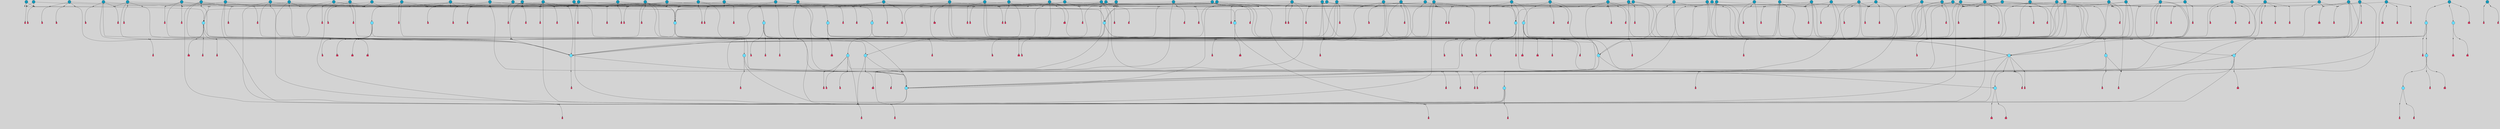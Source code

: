 // File exported with GEGELATI v1.3.1
// On the 2024-04-08 17:48:39
// With the File::TPGGraphDotExporter
digraph{
	graph[pad = "0.212, 0.055" bgcolor = lightgray]
	node[shape=circle style = filled label = ""]
		T3 [fillcolor="#66ddff"]
		T7 [fillcolor="#66ddff"]
		T9 [fillcolor="#66ddff"]
		T11 [fillcolor="#66ddff"]
		T24 [fillcolor="#66ddff"]
		T27 [fillcolor="#66ddff"]
		T54 [fillcolor="#66ddff"]
		T59 [fillcolor="#66ddff"]
		T82 [fillcolor="#66ddff"]
		T95 [fillcolor="#66ddff"]
		T129 [fillcolor="#66ddff"]
		T159 [fillcolor="#66ddff"]
		T176 [fillcolor="#66ddff"]
		T255 [fillcolor="#66ddff"]
		T267 [fillcolor="#66ddff"]
		T274 [fillcolor="#1199bb"]
		T300 [fillcolor="#66ddff"]
		T318 [fillcolor="#66ddff"]
		T319 [fillcolor="#66ddff"]
		T320 [fillcolor="#66ddff"]
		T321 [fillcolor="#66ddff"]
		T322 [fillcolor="#66ddff"]
		T323 [fillcolor="#1199bb"]
		T324 [fillcolor="#66ddff"]
		T344 [fillcolor="#1199bb"]
		T359 [fillcolor="#1199bb"]
		T374 [fillcolor="#1199bb"]
		T383 [fillcolor="#66ddff"]
		T391 [fillcolor="#1199bb"]
		T412 [fillcolor="#1199bb"]
		T419 [fillcolor="#1199bb"]
		T422 [fillcolor="#1199bb"]
		T423 [fillcolor="#1199bb"]
		T424 [fillcolor="#1199bb"]
		T426 [fillcolor="#1199bb"]
		T429 [fillcolor="#1199bb"]
		T430 [fillcolor="#1199bb"]
		T431 [fillcolor="#1199bb"]
		T432 [fillcolor="#1199bb"]
		T433 [fillcolor="#66ddff"]
		T434 [fillcolor="#1199bb"]
		T435 [fillcolor="#1199bb"]
		T436 [fillcolor="#1199bb"]
		T437 [fillcolor="#1199bb"]
		T438 [fillcolor="#1199bb"]
		T439 [fillcolor="#1199bb"]
		T440 [fillcolor="#1199bb"]
		T441 [fillcolor="#1199bb"]
		T442 [fillcolor="#1199bb"]
		T443 [fillcolor="#1199bb"]
		T445 [fillcolor="#1199bb"]
		T447 [fillcolor="#1199bb"]
		T450 [fillcolor="#1199bb"]
		T451 [fillcolor="#66ddff"]
		T459 [fillcolor="#1199bb"]
		T462 [fillcolor="#1199bb"]
		T471 [fillcolor="#1199bb"]
		T474 [fillcolor="#1199bb"]
		T494 [fillcolor="#1199bb"]
		T495 [fillcolor="#1199bb"]
		T497 [fillcolor="#1199bb"]
		T502 [fillcolor="#1199bb"]
		T503 [fillcolor="#1199bb"]
		T504 [fillcolor="#1199bb"]
		T505 [fillcolor="#1199bb"]
		T506 [fillcolor="#1199bb"]
		T509 [fillcolor="#1199bb"]
		T511 [fillcolor="#1199bb"]
		T512 [fillcolor="#1199bb"]
		T513 [fillcolor="#1199bb"]
		T516 [fillcolor="#1199bb"]
		T526 [fillcolor="#1199bb"]
		T532 [fillcolor="#1199bb"]
		T537 [fillcolor="#1199bb"]
		T543 [fillcolor="#1199bb"]
		T544 [fillcolor="#1199bb"]
		T547 [fillcolor="#1199bb"]
		T551 [fillcolor="#1199bb"]
		T553 [fillcolor="#1199bb"]
		T555 [fillcolor="#1199bb"]
		T557 [fillcolor="#1199bb"]
		T560 [fillcolor="#1199bb"]
		T561 [fillcolor="#1199bb"]
		T562 [fillcolor="#1199bb"]
		T563 [fillcolor="#1199bb"]
		T564 [fillcolor="#1199bb"]
		T565 [fillcolor="#1199bb"]
		T567 [fillcolor="#1199bb"]
		T569 [fillcolor="#1199bb"]
		T570 [fillcolor="#1199bb"]
		T573 [fillcolor="#1199bb"]
		T575 [fillcolor="#1199bb"]
		T579 [fillcolor="#1199bb"]
		T580 [fillcolor="#1199bb"]
		T581 [fillcolor="#1199bb"]
		T582 [fillcolor="#1199bb"]
		T583 [fillcolor="#1199bb"]
		T584 [fillcolor="#1199bb"]
		T585 [fillcolor="#1199bb"]
		T586 [fillcolor="#1199bb"]
		T587 [fillcolor="#1199bb"]
		T588 [fillcolor="#1199bb"]
		T589 [fillcolor="#1199bb"]
		T590 [fillcolor="#1199bb"]
		T591 [fillcolor="#1199bb"]
		T592 [fillcolor="#1199bb"]
		T593 [fillcolor="#1199bb"]
		T594 [fillcolor="#1199bb"]
		T595 [fillcolor="#1199bb"]
		P6343 [fillcolor="#cccccc" shape=point] //6|
		I6343 [shape=box style=invis label="6|1&2|6#1|7&#92;n10|7&2|0#1|5&#92;n9|4&0|1#2|2&#92;n8|6&0|0#1|0&#92;n"]
		P6343 -> I6343[style=invis]
		A4841 [fillcolor="#ff3366" shape=box margin=0.03 width=0 height=0 label="3"]
		T3 -> P6343 -> A4841
		P6344 [fillcolor="#cccccc" shape=point] //3|
		I6344 [shape=box style=invis label="7|6&2|4#0|2&#92;n10|3&2|7#1|4&#92;n11|6&0|4#0|1&#92;n7|1&0|0#2|6&#92;n7|6&0|3#2|6&#92;n4|0&2|6#0|1&#92;n4|4&2|5#0|2&#92;n4|6&0|4#2|7&#92;n10|0&2|3#1|5&#92;n2|6&0|5#0|2&#92;n1|0&2|3#0|7&#92;n1|6&2|0#0|5&#92;n6|2&0|1#0|7&#92;n9|2&0|3#2|7&#92;n5|3&0|6#0|6&#92;n1|7&2|5#2|3&#92;n8|1&2|7#0|6&#92;n1|0&2|5#2|1&#92;n7|1&2|2#2|5&#92;n7|4&2|6#0|3&#92;n"]
		P6344 -> I6344[style=invis]
		A4842 [fillcolor="#ff3366" shape=box margin=0.03 width=0 height=0 label="4"]
		T3 -> P6344 -> A4842
		P6345 [fillcolor="#cccccc" shape=point] //-3|
		I6345 [shape=box style=invis label="1|6&2|7#0|7&#92;n10|2&0|7#1|3&#92;n9|6&2|7#2|2&#92;n5|3&0|7#0|7&#92;n1|6&2|3#0|0&#92;n2|3&2|3#2|2&#92;n5|1&2|6#0|6&#92;n"]
		P6345 -> I6345[style=invis]
		A4843 [fillcolor="#ff3366" shape=box margin=0.03 width=0 height=0 label="7"]
		T7 -> P6345 -> A4843
		P6346 [fillcolor="#cccccc" shape=point] //5|
		I6346 [shape=box style=invis label="0|5&2|3#0|1&#92;n0|6&2|1#2|4&#92;n6|2&2|6#0|7&#92;n7|4&0|3#0|1&#92;n5|4&0|7#1|6&#92;n9|1&0|5#2|2&#92;n6|3&2|3#1|7&#92;n11|7&2|4#1|6&#92;n2|5&0|1#0|0&#92;n4|7&0|0#0|2&#92;n6|2&0|6#0|0&#92;n2|1&2|6#2|4&#92;n10|0&2|0#1|0&#92;n6|6&2|4#0|6&#92;n"]
		P6346 -> I6346[style=invis]
		A4844 [fillcolor="#ff3366" shape=box margin=0.03 width=0 height=0 label="8"]
		T7 -> P6346 -> A4844
		P6347 [fillcolor="#cccccc" shape=point] //-6|
		I6347 [shape=box style=invis label="11|1&0|7#2|0&#92;n10|4&0|1#1|0&#92;n4|3&2|4#2|1&#92;n0|5&2|0#0|0&#92;n6|1&0|0#0|3&#92;n8|2&2|0#0|4&#92;n11|4&2|0#1|6&#92;n7|0&2|6#2|3&#92;n5|3&2|6#2|0&#92;n2|0&2|0#0|4&#92;n"]
		P6347 -> I6347[style=invis]
		A4845 [fillcolor="#ff3366" shape=box margin=0.03 width=0 height=0 label="9"]
		T9 -> P6347 -> A4845
		P6348 [fillcolor="#cccccc" shape=point] //2|
		I6348 [shape=box style=invis label="6|3&2|7#1|4&#92;n8|6&0|0#2|5&#92;n2|1&0|2#0|3&#92;n8|7&0|6#0|4&#92;n2|1&2|0#0|1&#92;n0|0&2|2#2|3&#92;n6|6&0|7#2|1&#92;n6|1&0|7#2|6&#92;n5|4&2|7#0|4&#92;n0|3&0|4#2|0&#92;n11|0&2|0#2|5&#92;n4|5&2|5#2|4&#92;n5|7&0|6#0|4&#92;n9|7&2|5#0|3&#92;n5|4&2|1#0|3&#92;n5|3&0|1#1|7&#92;n0|4&0|3#2|5&#92;n"]
		P6348 -> I6348[style=invis]
		A4846 [fillcolor="#ff3366" shape=box margin=0.03 width=0 height=0 label="10"]
		T9 -> P6348 -> A4846
		P6349 [fillcolor="#cccccc" shape=point] //6|
		I6349 [shape=box style=invis label="3|0&2|7#2|2&#92;n3|2&0|4#2|5&#92;n5|1&0|2#1|0&#92;n8|7&0|1#2|0&#92;n8|5&0|3#0|6&#92;n0|2&0|2#2|3&#92;n1|5&2|5#0|5&#92;n5|6&0|6#0|7&#92;n6|7&0|0#2|6&#92;n1|2&2|3#0|0&#92;n7|7&2|3#0|4&#92;n0|7&2|7#0|6&#92;n1|0&2|2#2|7&#92;n4|4&0|1#0|0&#92;n"]
		P6349 -> I6349[style=invis]
		A4847 [fillcolor="#ff3366" shape=box margin=0.03 width=0 height=0 label="11"]
		T11 -> P6349 -> A4847
		P6350 [fillcolor="#cccccc" shape=point] //-4|
		I6350 [shape=box style=invis label="4|1&0|4#2|6&#92;n1|2&2|2#2|0&#92;n1|2&2|0#0|6&#92;n8|4&2|3#2|5&#92;n5|5&2|1#1|0&#92;n"]
		P6350 -> I6350[style=invis]
		A4848 [fillcolor="#ff3366" shape=box margin=0.03 width=0 height=0 label="12"]
		T11 -> P6350 -> A4848
		P6351 [fillcolor="#cccccc" shape=point] //1|
		I6351 [shape=box style=invis label="5|1&0|6#2|7&#92;n2|4&0|4#2|2&#92;n0|6&0|5#0|4&#92;n10|6&2|5#1|6&#92;n9|3&0|1#1|7&#92;n10|3&2|2#1|0&#92;n5|0&0|0#2|1&#92;n11|3&2|3#1|5&#92;n10|3&0|1#1|0&#92;n2|4&0|1#0|1&#92;n0|2&0|3#2|4&#92;n9|2&2|1#2|5&#92;n11|7&2|6#2|6&#92;n"]
		P6351 -> I6351[style=invis]
		T24 -> P6351 -> T7
		P6352 [fillcolor="#cccccc" shape=point] //5|
		I6352 [shape=box style=invis label="3|0&2|0#0|1&#92;n3|0&0|7#0|1&#92;n5|3&0|2#2|6&#92;n4|4&2|4#2|6&#92;n11|2&0|7#1|6&#92;n2|7&2|2#2|5&#92;n9|3&2|6#2|7&#92;n7|7&0|0#0|4&#92;n6|1&2|4#2|3&#92;n5|4&2|0#1|6&#92;n1|3&0|7#0|4&#92;n"]
		P6352 -> I6352[style=invis]
		A4849 [fillcolor="#ff3366" shape=box margin=0.03 width=0 height=0 label="7"]
		T24 -> P6352 -> A4849
		P6353 [fillcolor="#cccccc" shape=point] //-2|
		I6353 [shape=box style=invis label="4|1&0|4#0|3&#92;n4|2&0|5#2|0&#92;n5|5&2|6#0|5&#92;n1|4&0|1#0|2&#92;n6|3&2|7#1|5&#92;n0|4&2|0#0|3&#92;n8|5&2|5#1|2&#92;n10|7&2|7#1|1&#92;n3|4&0|0#2|1&#92;n3|6&2|5#2|5&#92;n8|3&0|1#0|7&#92;n10|0&2|7#1|3&#92;n4|1&2|4#0|1&#92;n9|3&2|0#0|4&#92;n3|6&2|0#0|4&#92;n1|2&0|6#2|1&#92;n4|0&2|1#2|2&#92;n"]
		P6353 -> I6353[style=invis]
		A4850 [fillcolor="#ff3366" shape=box margin=0.03 width=0 height=0 label="14"]
		T24 -> P6353 -> A4850
		P6354 [fillcolor="#cccccc" shape=point] //2|
		I6354 [shape=box style=invis label="9|1&2|3#0|1&#92;n5|2&2|0#2|4&#92;n3|6&2|5#2|7&#92;n7|0&2|5#0|4&#92;n1|2&0|3#0|5&#92;n7|3&2|7#0|0&#92;n"]
		P6354 -> I6354[style=invis]
		A4851 [fillcolor="#ff3366" shape=box margin=0.03 width=0 height=0 label="2"]
		T27 -> P6354 -> A4851
		P6355 [fillcolor="#cccccc" shape=point] //-6|
		I6355 [shape=box style=invis label="7|5&0|4#0|4&#92;n11|0&2|5#2|1&#92;n"]
		P6355 -> I6355[style=invis]
		A4852 [fillcolor="#ff3366" shape=box margin=0.03 width=0 height=0 label="3"]
		T27 -> P6355 -> A4852
		T27 -> P6344
		P6356 [fillcolor="#cccccc" shape=point] //0|
		I6356 [shape=box style=invis label="2|5&0|1#0|6&#92;n6|1&2|2#2|7&#92;n8|0&0|3#1|4&#92;n4|3&2|5#2|4&#92;n8|1&2|4#0|0&#92;n6|6&0|1#2|6&#92;n11|7&2|4#2|5&#92;n6|2&2|4#0|2&#92;n8|5&2|4#2|4&#92;n2|1&2|1#2|2&#92;n2|7&2|5#2|6&#92;n9|7&0|5#0|4&#92;n1|2&0|5#2|6&#92;n4|2&2|3#2|7&#92;n3|3&2|1#0|2&#92;n"]
		P6356 -> I6356[style=invis]
		A4853 [fillcolor="#ff3366" shape=box margin=0.03 width=0 height=0 label="5"]
		T27 -> P6356 -> A4853
		P6357 [fillcolor="#cccccc" shape=point] //0|
		I6357 [shape=box style=invis label="4|0&0|3#2|7&#92;n10|2&0|3#1|7&#92;n3|5&0|2#0|3&#92;n4|5&0|0#2|1&#92;n10|7&2|0#1|2&#92;n5|3&2|3#1|6&#92;n9|5&2|0#0|4&#92;n5|4&2|7#0|2&#92;n10|3&2|7#1|4&#92;n7|2&0|1#2|6&#92;n8|6&0|5#0|5&#92;n8|7&2|3#0|5&#92;n2|6&2|4#0|0&#92;n"]
		P6357 -> I6357[style=invis]
		A4854 [fillcolor="#ff3366" shape=box margin=0.03 width=0 height=0 label="5"]
		T27 -> P6357 -> A4854
		P6358 [fillcolor="#cccccc" shape=point] //8|
		I6358 [shape=box style=invis label="9|0&0|1#2|0&#92;n10|1&2|5#1|4&#92;n8|2&2|6#0|4&#92;n2|4&2|5#2|3&#92;n4|2&2|2#0|2&#92;n7|5&0|2#0|0&#92;n8|2&2|1#1|3&#92;n8|7&0|7#2|1&#92;n1|1&0|0#0|7&#92;n5|6&2|5#1|0&#92;n6|6&2|5#0|0&#92;n11|4&0|3#2|6&#92;n4|2&2|4#0|7&#92;n5|6&0|1#2|0&#92;n11|3&0|2#0|7&#92;n"]
		P6358 -> I6358[style=invis]
		A4855 [fillcolor="#ff3366" shape=box margin=0.03 width=0 height=0 label="6"]
		T54 -> P6358 -> A4855
		T54 -> P6352
		P6359 [fillcolor="#cccccc" shape=point] //-10|
		I6359 [shape=box style=invis label="3|6&0|0#0|4&#92;n4|1&2|4#0|1&#92;n5|1&0|1#0|4&#92;n5|5&2|6#0|5&#92;n6|5&0|6#0|3&#92;n11|1&2|0#0|1&#92;n0|7&2|0#0|3&#92;n1|2&0|6#0|1&#92;n8|0&0|4#2|0&#92;n0|4&0|7#2|7&#92;n7|0&2|7#1|3&#92;n3|1&0|5#2|5&#92;n5|1&0|4#0|3&#92;n2|2&0|2#0|0&#92;n8|3&0|1#0|7&#92;n3|0&0|3#0|5&#92;n7|2&0|5#2|0&#92;n6|3&2|7#1|5&#92;n4|7&2|7#2|1&#92;n"]
		P6359 -> I6359[style=invis]
		A4856 [fillcolor="#ff3366" shape=box margin=0.03 width=0 height=0 label="14"]
		T54 -> P6359 -> A4856
		T54 -> P6346
		P6360 [fillcolor="#cccccc" shape=point] //8|
		I6360 [shape=box style=invis label="9|0&0|1#2|0&#92;n10|1&2|5#1|4&#92;n8|2&2|6#0|4&#92;n4|5&0|3#0|1&#92;n2|4&2|5#2|3&#92;n4|2&2|2#0|2&#92;n7|5&0|2#0|0&#92;n8|2&2|1#1|3&#92;n8|7&0|7#2|1&#92;n1|1&0|0#0|7&#92;n5|6&2|5#1|0&#92;n6|3&2|5#0|0&#92;n11|4&0|3#2|6&#92;n1|2&2|4#0|7&#92;n5|6&0|1#2|0&#92;n11|3&0|2#0|7&#92;n"]
		P6360 -> I6360[style=invis]
		A4857 [fillcolor="#ff3366" shape=box margin=0.03 width=0 height=0 label="6"]
		T59 -> P6360 -> A4857
		T59 -> P6352
		T59 -> P6347
		T59 -> P6352
		P6361 [fillcolor="#cccccc" shape=point] //6|
		I6361 [shape=box style=invis label="7|0&2|5#1|2&#92;n10|6&2|1#1|3&#92;n7|5&0|2#0|7&#92;n10|7&0|1#1|5&#92;n4|6&2|5#0|5&#92;n4|4&0|7#2|7&#92;n"]
		P6361 -> I6361[style=invis]
		A4858 [fillcolor="#ff3366" shape=box margin=0.03 width=0 height=0 label="7"]
		T82 -> P6361 -> A4858
		P6362 [fillcolor="#cccccc" shape=point] //6|
		I6362 [shape=box style=invis label="0|5&2|3#0|1&#92;n0|6&2|1#2|4&#92;n9|1&0|5#2|2&#92;n7|4&0|3#0|1&#92;n5|4&0|7#1|6&#92;n2|5&0|1#0|0&#92;n6|3&2|3#1|7&#92;n11|7&2|4#1|6&#92;n6|2&2|6#0|1&#92;n4|7&0|0#0|2&#92;n6|2&0|6#0|0&#92;n9|1&2|6#2|4&#92;n10|0&2|0#1|0&#92;n6|6&2|4#0|6&#92;n"]
		P6362 -> I6362[style=invis]
		A4859 [fillcolor="#ff3366" shape=box margin=0.03 width=0 height=0 label="8"]
		T82 -> P6362 -> A4859
		T82 -> P6347
		P6363 [fillcolor="#cccccc" shape=point] //4|
		I6363 [shape=box style=invis label="4|3&0|6#0|3&#92;n5|7&2|3#2|2&#92;n5|6&0|7#1|2&#92;n1|4&2|6#0|3&#92;n8|4&2|1#2|5&#92;n9|5&2|4#1|4&#92;n2|4&0|5#0|7&#92;n10|0&0|6#1|3&#92;n3|0&0|6#0|2&#92;n2|7&2|7#2|6&#92;n5|2&0|5#1|5&#92;n10|4&2|5#1|7&#92;n4|0&0|4#2|4&#92;n11|1&0|4#2|6&#92;n10|6&2|0#1|4&#92;n9|7&0|3#1|4&#92;n4|5&2|7#0|6&#92;n11|5&2|6#2|3&#92;n0|3&0|5#0|1&#92;n"]
		P6363 -> I6363[style=invis]
		A4860 [fillcolor="#ff3366" shape=box margin=0.03 width=0 height=0 label="13"]
		T95 -> P6363 -> A4860
		P6364 [fillcolor="#cccccc" shape=point] //8|
		I6364 [shape=box style=invis label="9|7&0|5#2|5&#92;n3|3&2|3#0|2&#92;n9|5&2|2#1|0&#92;n2|3&0|6#0|3&#92;n4|4&2|5#2|7&#92;n11|3&2|0#1|5&#92;n6|6&2|1#2|2&#92;n4|6&0|1#2|2&#92;n2|5&2|7#2|2&#92;n7|7&2|2#2|3&#92;n6|5&0|3#2|6&#92;n6|7&0|6#0|2&#92;n"]
		P6364 -> I6364[style=invis]
		A4861 [fillcolor="#ff3366" shape=box margin=0.03 width=0 height=0 label="14"]
		T95 -> P6364 -> A4861
		P6365 [fillcolor="#cccccc" shape=point] //2|
		I6365 [shape=box style=invis label="4|1&0|4#2|6&#92;n5|5&2|1#1|0&#92;n1|0&2|0#0|6&#92;n8|4&2|3#2|5&#92;n"]
		P6365 -> I6365[style=invis]
		T95 -> P6365 -> T11
		P6366 [fillcolor="#cccccc" shape=point] //-9|
		I6366 [shape=box style=invis label="2|0&2|0#2|1&#92;n4|4&2|4#2|6&#92;n9|1&0|3#1|7&#92;n5|3&0|2#2|6&#92;n2|7&2|2#2|5&#92;n5|4&2|0#1|6&#92;n3|0&0|7#0|1&#92;n1|3&0|7#0|4&#92;n11|6&2|2#0|7&#92;n7|7&0|0#0|4&#92;n11|0&0|7#1|6&#92;n9|3&2|6#2|7&#92;n"]
		P6366 -> I6366[style=invis]
		A4862 [fillcolor="#ff3366" shape=box margin=0.03 width=0 height=0 label="7"]
		T95 -> P6366 -> A4862
		P6367 [fillcolor="#cccccc" shape=point] //-8|
		I6367 [shape=box style=invis label="7|5&0|4#2|4&#92;n"]
		P6367 -> I6367[style=invis]
		A4863 [fillcolor="#ff3366" shape=box margin=0.03 width=0 height=0 label="3"]
		T95 -> P6367 -> A4863
		T129 -> P6358
		T129 -> P6352
		P6368 [fillcolor="#cccccc" shape=point] //10|
		I6368 [shape=box style=invis label="4|5&2|7#2|1&#92;n1|7&2|3#0|6&#92;n3|5&2|2#0|3&#92;n10|3&0|7#1|4&#92;n7|1&0|4#2|6&#92;n10|2&0|3#1|7&#92;n9|5&2|0#0|4&#92;n4|0&0|3#2|7&#92;n11|4&2|6#1|2&#92;n5|4&2|7#0|2&#92;n2|6&2|4#0|0&#92;n6|5&0|7#2|1&#92;n5|3&2|3#1|6&#92;n10|7&2|0#1|2&#92;n"]
		P6368 -> I6368[style=invis]
		A4864 [fillcolor="#ff3366" shape=box margin=0.03 width=0 height=0 label="5"]
		T129 -> P6368 -> A4864
		P6369 [fillcolor="#cccccc" shape=point] //5|
		I6369 [shape=box style=invis label="9|4&2|3#1|3&#92;n0|4&2|4#0|5&#92;n6|1&2|6#2|5&#92;n4|0&0|5#2|0&#92;n"]
		P6369 -> I6369[style=invis]
		A4865 [fillcolor="#ff3366" shape=box margin=0.03 width=0 height=0 label="7"]
		T129 -> P6369 -> A4865
		P6370 [fillcolor="#cccccc" shape=point] //6|
		I6370 [shape=box style=invis label="9|4&2|7#0|6&#92;n8|4&0|1#1|0&#92;n1|3&0|0#2|1&#92;n2|4&0|6#2|2&#92;n5|1&2|5#0|7&#92;n3|0&0|3#2|6&#92;n2|2&2|6#0|2&#92;n8|4&0|4#2|2&#92;n5|1&2|4#0|3&#92;n9|4&0|6#0|6&#92;n5|0&2|2#1|5&#92;n11|7&0|0#1|1&#92;n0|4&0|3#0|3&#92;n7|7&2|4#2|5&#92;n1|5&0|1#2|1&#92;n"]
		P6370 -> I6370[style=invis]
		A4866 [fillcolor="#ff3366" shape=box margin=0.03 width=0 height=0 label="1"]
		T129 -> P6370 -> A4866
		P6371 [fillcolor="#cccccc" shape=point] //7|
		I6371 [shape=box style=invis label="7|0&2|1#2|0&#92;n9|7&2|1#1|7&#92;n8|2&0|1#1|0&#92;n6|6&0|2#1|1&#92;n2|2&0|5#0|0&#92;n5|7&0|0#2|1&#92;n5|1&2|5#1|5&#92;n4|7&2|4#2|3&#92;n10|5&2|2#1|5&#92;n1|3&2|2#2|0&#92;n10|2&2|6#1|5&#92;n"]
		P6371 -> I6371[style=invis]
		A4867 [fillcolor="#ff3366" shape=box margin=0.03 width=0 height=0 label="1"]
		T159 -> P6371 -> A4867
		P6372 [fillcolor="#cccccc" shape=point] //7|
		I6372 [shape=box style=invis label="7|4&2|7#0|4&#92;n4|6&0|1#2|5&#92;n2|1&2|3#0|0&#92;n4|3&2|0#0|1&#92;n0|0&2|7#2|7&#92;n7|7&0|5#2|3&#92;n5|0&2|1#2|2&#92;n10|0&0|4#1|2&#92;n4|4&0|7#0|0&#92;n6|7&0|2#0|1&#92;n1|4&2|5#0|4&#92;n"]
		P6372 -> I6372[style=invis]
		A4868 [fillcolor="#ff3366" shape=box margin=0.03 width=0 height=0 label="0"]
		T159 -> P6372 -> A4868
		P6373 [fillcolor="#cccccc" shape=point] //5|
		I6373 [shape=box style=invis label="0|5&2|3#0|1&#92;n0|6&2|1#2|4&#92;n6|2&2|6#0|7&#92;n9|0&2|7#1|1&#92;n7|4&0|3#0|1&#92;n11|7&2|4#1|6&#92;n9|1&0|5#2|2&#92;n5|4&0|7#1|6&#92;n2|5&0|1#0|0&#92;n4|7&0|0#0|2&#92;n6|2&0|6#0|0&#92;n2|1&2|6#2|4&#92;n10|0&0|0#1|0&#92;n6|6&2|4#0|6&#92;n"]
		P6373 -> I6373[style=invis]
		T159 -> P6373 -> T129
		P6374 [fillcolor="#cccccc" shape=point] //3|
		I6374 [shape=box style=invis label="4|7&0|7#2|7&#92;n11|5&2|6#0|2&#92;n5|5&2|6#2|0&#92;n3|2&0|6#0|3&#92;n10|2&2|5#1|5&#92;n9|4&2|3#1|5&#92;n2|5&2|7#2|4&#92;n11|3&2|5#1|0&#92;n7|0&0|7#2|1&#92;n1|2&0|5#0|1&#92;n"]
		P6374 -> I6374[style=invis]
		A4869 [fillcolor="#ff3366" shape=box margin=0.03 width=0 height=0 label="5"]
		T176 -> P6374 -> A4869
		P6375 [fillcolor="#cccccc" shape=point] //2|
		I6375 [shape=box style=invis label="7|1&0|6#0|1&#92;n5|2&2|5#1|6&#92;n10|1&2|1#1|1&#92;n4|7&0|4#2|2&#92;n11|7&0|4#2|7&#92;n5|0&0|5#1|7&#92;n8|2&0|5#2|4&#92;n10|0&2|6#1|6&#92;n5|1&0|1#2|3&#92;n1|6&2|0#0|1&#92;n9|6&2|2#1|4&#92;n3|4&2|3#0|0&#92;n10|1&0|1#1|0&#92;n2|2&0|1#2|1&#92;n3|1&2|7#0|3&#92;n"]
		P6375 -> I6375[style=invis]
		A4870 [fillcolor="#ff3366" shape=box margin=0.03 width=0 height=0 label="10"]
		T176 -> P6375 -> A4870
		P6376 [fillcolor="#cccccc" shape=point] //-1|
		I6376 [shape=box style=invis label="1|7&2|1#0|6&#92;n8|1&2|3#0|5&#92;n10|6&2|7#1|0&#92;n1|7&2|5#0|2&#92;n0|3&0|3#2|2&#92;n3|5&0|1#0|0&#92;n3|5&0|2#0|3&#92;n1|5&2|0#0|4&#92;n5|7&2|2#2|5&#92;n4|0&2|3#0|3&#92;n"]
		P6376 -> I6376[style=invis]
		T176 -> P6376 -> T3
		P6377 [fillcolor="#cccccc" shape=point] //-3|
		I6377 [shape=box style=invis label="6|3&2|4#1|4&#92;n5|3&0|1#1|7&#92;n2|1&0|2#2|3&#92;n8|7&0|6#0|4&#92;n2|1&2|0#0|1&#92;n0|0&2|2#2|3&#92;n6|1&0|7#2|6&#92;n5|7&0|2#0|4&#92;n0|3&0|4#2|0&#92;n11|0&2|0#2|5&#92;n6|0&2|0#1|4&#92;n8|6&0|2#2|5&#92;n5|4&2|1#0|3&#92;n9|7&2|5#0|3&#92;n5|4&2|7#0|4&#92;n"]
		P6377 -> I6377[style=invis]
		A4871 [fillcolor="#ff3366" shape=box margin=0.03 width=0 height=0 label="10"]
		T176 -> P6377 -> A4871
		P6378 [fillcolor="#cccccc" shape=point] //4|
		I6378 [shape=box style=invis label="7|1&0|6#0|1&#92;n5|2&2|5#1|6&#92;n10|1&2|1#1|1&#92;n9|6&2|2#1|4&#92;n4|7&0|4#2|2&#92;n9|6&0|4#1|1&#92;n10|0&2|6#1|6&#92;n5|1&0|1#2|3&#92;n1|6&2|0#0|1&#92;n8|2&0|5#2|4&#92;n3|4&2|3#0|0&#92;n10|1&0|5#1|0&#92;n2|2&0|1#2|1&#92;n3|1&2|7#0|3&#92;n"]
		P6378 -> I6378[style=invis]
		A4872 [fillcolor="#ff3366" shape=box margin=0.03 width=0 height=0 label="10"]
		T176 -> P6378 -> A4872
		T255 -> P6376
		P6379 [fillcolor="#cccccc" shape=point] //-9|
		I6379 [shape=box style=invis label="7|1&0|0#2|6&#92;n1|6&0|4#2|7&#92;n7|6&2|4#0|2&#92;n10|7&2|1#1|3&#92;n7|6&0|3#2|6&#92;n4|0&2|2#2|1&#92;n1|0&0|5#2|3&#92;n6|1&2|6#1|1&#92;n7|4&2|6#1|0&#92;n9|5&0|1#0|2&#92;n9|2&0|3#0|7&#92;n6|0&2|7#0|6&#92;n10|5&2|3#1|5&#92;n10|0&2|7#1|4&#92;n1|0&2|3#0|7&#92;n5|2&0|6#0|6&#92;n2|6&0|1#0|2&#92;n7|4&2|5#0|3&#92;n3|6&2|4#0|5&#92;n1|6&2|0#0|5&#92;n"]
		P6379 -> I6379[style=invis]
		A4873 [fillcolor="#ff3366" shape=box margin=0.03 width=0 height=0 label="4"]
		T255 -> P6379 -> A4873
		P6380 [fillcolor="#cccccc" shape=point] //7|
		I6380 [shape=box style=invis label="9|6&2|6#1|3&#92;n9|7&2|0#1|7&#92;n3|0&2|0#0|0&#92;n1|6&0|0#0|4&#92;n7|4&0|3#0|1&#92;n"]
		P6380 -> I6380[style=invis]
		A4874 [fillcolor="#ff3366" shape=box margin=0.03 width=0 height=0 label="12"]
		T255 -> P6380 -> A4874
		P6381 [fillcolor="#cccccc" shape=point] //-9|
		I6381 [shape=box style=invis label="11|5&0|0#2|6&#92;n8|5&2|3#2|1&#92;n7|1&0|6#1|3&#92;n11|4&0|2#0|1&#92;n9|0&2|7#1|6&#92;n10|1&0|3#1|6&#92;n0|3&0|4#2|5&#92;n5|7&2|3#1|6&#92;n2|0&2|1#0|7&#92;n"]
		P6381 -> I6381[style=invis]
		A4875 [fillcolor="#ff3366" shape=box margin=0.03 width=0 height=0 label="2"]
		T255 -> P6381 -> A4875
		P6382 [fillcolor="#cccccc" shape=point] //-7|
		I6382 [shape=box style=invis label="9|1&2|7#2|1&#92;n7|0&2|0#2|7&#92;n2|3&2|3#2|2&#92;n8|5&2|1#0|3&#92;n5|5&0|7#0|1&#92;n1|6&2|7#0|7&#92;n10|2&0|7#1|3&#92;n6|4&2|2#2|4&#92;n0|6&2|5#0|2&#92;n"]
		P6382 -> I6382[style=invis]
		A4876 [fillcolor="#ff3366" shape=box margin=0.03 width=0 height=0 label="7"]
		T255 -> P6382 -> A4876
		P6383 [fillcolor="#cccccc" shape=point] //-9|
		I6383 [shape=box style=invis label="4|7&2|6#0|5&#92;n11|3&0|2#2|6&#92;n10|2&2|4#1|6&#92;n3|0&2|6#2|7&#92;n4|3&0|5#0|7&#92;n2|3&0|7#0|7&#92;n10|6&0|7#1|5&#92;n10|1&2|2#1|1&#92;n1|7&0|3#2|6&#92;n"]
		P6383 -> I6383[style=invis]
		A4877 [fillcolor="#ff3366" shape=box margin=0.03 width=0 height=0 label="4"]
		T267 -> P6383 -> A4877
		T267 -> P6352
		P6384 [fillcolor="#cccccc" shape=point] //-10|
		I6384 [shape=box style=invis label="4|2&2|0#2|4&#92;n7|3&2|7#0|0&#92;n11|5&2|2#0|2&#92;n9|6&2|3#0|1&#92;n0|0&2|2#0|5&#92;n2|3&2|1#2|0&#92;n"]
		P6384 -> I6384[style=invis]
		A4878 [fillcolor="#ff3366" shape=box margin=0.03 width=0 height=0 label="2"]
		T267 -> P6384 -> A4878
		P6385 [fillcolor="#cccccc" shape=point] //-2|
		I6385 [shape=box style=invis label="5|2&2|0#2|4&#92;n9|1&2|3#0|1&#92;n3|6&2|5#2|7&#92;n7|0&2|1#0|4&#92;n1|2&0|3#0|5&#92;n7|3&2|7#0|0&#92;n"]
		P6385 -> I6385[style=invis]
		A4879 [fillcolor="#ff3366" shape=box margin=0.03 width=0 height=0 label="2"]
		T267 -> P6385 -> A4879
		P6386 [fillcolor="#cccccc" shape=point] //-9|
		I6386 [shape=box style=invis label="4|1&0|4#2|6&#92;n11|0&2|0#0|6&#92;n8|4&2|3#2|5&#92;n6|0&0|3#0|1&#92;n"]
		P6386 -> I6386[style=invis]
		T267 -> P6386 -> T11
		T274 -> P6376
		P6387 [fillcolor="#cccccc" shape=point] //-2|
		I6387 [shape=box style=invis label="7|1&0|0#2|6&#92;n5|2&0|6#0|6&#92;n7|6&2|4#0|2&#92;n10|7&2|1#1|3&#92;n7|6&0|3#2|6&#92;n4|0&2|2#2|1&#92;n1|0&0|5#2|3&#92;n6|1&2|6#1|1&#92;n7|4&2|6#1|0&#92;n7|4&2|5#0|3&#92;n9|2&0|3#0|7&#92;n6|0&2|7#0|7&#92;n10|5&2|3#1|5&#92;n10|0&2|7#1|4&#92;n1|0&2|3#0|7&#92;n1|6&0|1#2|7&#92;n2|6&0|1#0|2&#92;n9|5&0|1#0|2&#92;n3|6&2|4#0|5&#92;n1|6&2|0#0|5&#92;n"]
		P6387 -> I6387[style=invis]
		A4880 [fillcolor="#ff3366" shape=box margin=0.03 width=0 height=0 label="4"]
		T274 -> P6387 -> A4880
		T274 -> P6382
		P6388 [fillcolor="#cccccc" shape=point] //9|
		I6388 [shape=box style=invis label="2|3&0|1#0|2&#92;n1|6&0|2#2|7&#92;n6|0&2|7#0|6&#92;n10|7&2|1#1|3&#92;n7|4&2|6#1|0&#92;n1|1&0|5#2|3&#92;n4|0&2|2#2|1&#92;n6|1&2|6#1|1&#92;n7|6&0|3#2|6&#92;n9|5&0|1#0|2&#92;n9|2&0|3#0|7&#92;n7|6&0|4#0|2&#92;n10|5&2|3#1|5&#92;n10|0&2|7#1|4&#92;n1|0&2|3#0|7&#92;n5|2&0|6#0|6&#92;n7|1&0|0#2|6&#92;n7|4&2|5#0|3&#92;n3|6&2|4#0|5&#92;n1|6&2|0#0|5&#92;n"]
		P6388 -> I6388[style=invis]
		A4881 [fillcolor="#ff3366" shape=box margin=0.03 width=0 height=0 label="4"]
		T274 -> P6388 -> A4881
		P6389 [fillcolor="#cccccc" shape=point] //-2|
		I6389 [shape=box style=invis label="8|4&2|1#2|5&#92;n4|1&2|7#2|1&#92;n5|7&2|3#2|2&#92;n10|4&2|5#1|7&#92;n10|0&2|6#1|3&#92;n4|5&2|7#0|6&#92;n9|5&2|4#0|4&#92;n2|4&0|5#0|7&#92;n11|1&2|4#2|6&#92;n1|4&2|6#0|3&#92;n2|7&2|7#2|6&#92;n3|0&0|6#0|2&#92;n4|0&0|4#2|4&#92;n4|4&2|6#0|7&#92;n10|6&2|0#1|4&#92;n9|7&0|3#1|4&#92;n5|6&0|7#1|2&#92;n11|5&2|6#0|3&#92;n0|3&0|5#0|1&#92;n"]
		P6389 -> I6389[style=invis]
		T274 -> P6389 -> T9
		P6390 [fillcolor="#cccccc" shape=point] //-2|
		I6390 [shape=box style=invis label="8|4&2|1#2|5&#92;n5|7&2|3#1|2&#92;n10|4&2|5#1|7&#92;n10|0&2|6#1|3&#92;n11|1&2|4#2|6&#92;n9|5&2|4#0|4&#92;n2|4&0|5#0|7&#92;n4|5&2|7#0|6&#92;n1|4&2|6#0|3&#92;n2|7&2|7#2|6&#92;n3|0&0|6#0|2&#92;n0|7&0|5#0|1&#92;n0|4&2|1#0|0&#92;n4|4&2|6#0|7&#92;n7|2&2|6#2|6&#92;n11|5&2|6#0|3&#92;n9|7&0|3#1|4&#92;n5|6&0|7#1|2&#92;n10|6&2|0#1|4&#92;n4|0&0|4#2|4&#92;n"]
		P6390 -> I6390[style=invis]
		T300 -> P6390 -> T59
		P6391 [fillcolor="#cccccc" shape=point] //10|
		I6391 [shape=box style=invis label="2|6&2|4#0|0&#92;n1|7&2|3#0|6&#92;n3|5&2|2#0|3&#92;n10|3&0|4#1|4&#92;n7|1&0|4#2|6&#92;n10|2&0|3#1|7&#92;n9|5&2|0#0|4&#92;n4|0&0|3#2|7&#92;n11|4&2|6#1|2&#92;n5|4&2|7#0|2&#92;n4|5&2|7#2|1&#92;n6|5&0|7#2|1&#92;n5|3&2|3#1|6&#92;n10|7&2|0#1|2&#92;n"]
		P6391 -> I6391[style=invis]
		A4882 [fillcolor="#ff3366" shape=box margin=0.03 width=0 height=0 label="5"]
		T300 -> P6391 -> A4882
		T300 -> P6383
		P6392 [fillcolor="#cccccc" shape=point] //-4|
		I6392 [shape=box style=invis label="4|1&0|4#2|6&#92;n1|2&2|2#2|0&#92;n1|2&2|0#0|6&#92;n8|4&2|3#2|5&#92;n5|5&2|1#1|0&#92;n"]
		P6392 -> I6392[style=invis]
		A4883 [fillcolor="#ff3366" shape=box margin=0.03 width=0 height=0 label="12"]
		T321 -> P6392 -> A4883
		P6393 [fillcolor="#cccccc" shape=point] //6|
		I6393 [shape=box style=invis label="3|0&2|7#2|2&#92;n3|2&0|4#2|5&#92;n5|1&0|2#1|0&#92;n8|7&0|1#2|0&#92;n8|5&0|3#0|6&#92;n0|2&0|2#2|3&#92;n1|5&2|5#0|5&#92;n5|6&0|6#0|7&#92;n6|7&0|0#2|6&#92;n1|2&2|3#0|0&#92;n7|7&2|3#0|4&#92;n0|7&2|7#0|6&#92;n1|0&2|2#2|7&#92;n4|4&0|1#0|0&#92;n"]
		P6393 -> I6393[style=invis]
		A4884 [fillcolor="#ff3366" shape=box margin=0.03 width=0 height=0 label="11"]
		T321 -> P6393 -> A4884
		P6394 [fillcolor="#cccccc" shape=point] //2|
		I6394 [shape=box style=invis label="4|1&0|4#2|6&#92;n5|5&2|1#1|0&#92;n1|0&2|0#0|6&#92;n8|4&2|3#2|5&#92;n"]
		P6394 -> I6394[style=invis]
		T323 -> P6394 -> T321
		P6395 [fillcolor="#cccccc" shape=point] //-3|
		I6395 [shape=box style=invis label="8|1&2|3#0|5&#92;n0|6&0|5#0|5&#92;n3|7&2|1#0|6&#92;n3|5&0|1#0|0&#92;n9|5&2|0#0|4&#92;n3|5&0|2#0|3&#92;n10|6&2|4#1|0&#92;n9|4&2|7#2|6&#92;n1|7&2|5#2|2&#92;n"]
		P6395 -> I6395[style=invis]
		A4885 [fillcolor="#ff3366" shape=box margin=0.03 width=0 height=0 label="5"]
		T318 -> P6395 -> A4885
		P6396 [fillcolor="#cccccc" shape=point] //0|
		I6396 [shape=box style=invis label="2|5&0|1#0|6&#92;n6|1&2|2#2|7&#92;n8|0&0|3#1|4&#92;n4|3&2|5#2|4&#92;n8|1&2|4#0|0&#92;n6|6&0|1#2|6&#92;n11|7&2|4#2|5&#92;n6|2&2|4#0|2&#92;n8|5&2|4#2|4&#92;n2|1&2|1#2|2&#92;n2|7&2|5#2|6&#92;n9|7&0|5#0|4&#92;n1|2&0|5#2|6&#92;n4|2&2|3#2|7&#92;n3|3&2|1#0|2&#92;n"]
		P6396 -> I6396[style=invis]
		A4886 [fillcolor="#ff3366" shape=box margin=0.03 width=0 height=0 label="5"]
		T318 -> P6396 -> A4886
		P6397 [fillcolor="#cccccc" shape=point] //-2|
		I6397 [shape=box style=invis label="11|7&2|0#1|7&#92;n4|3&0|1#2|5&#92;n0|4&2|4#2|7&#92;n1|6&0|0#0|4&#92;n4|0&0|0#0|5&#92;n0|6&2|3#2|0&#92;n9|6&2|5#1|3&#92;n0|7&2|1#2|5&#92;n4|4&0|5#0|1&#92;n10|4&0|0#1|0&#92;n"]
		P6397 -> I6397[style=invis]
		A4887 [fillcolor="#ff3366" shape=box margin=0.03 width=0 height=0 label="12"]
		T323 -> P6397 -> A4887
		P6398 [fillcolor="#cccccc" shape=point] //5|
		I6398 [shape=box style=invis label="8|1&2|6#0|6&#92;n3|0&0|7#0|1&#92;n11|3&0|2#2|6&#92;n4|4&2|4#2|6&#92;n11|2&0|7#1|6&#92;n2|7&2|2#2|5&#92;n7|7&0|0#0|4&#92;n6|1&2|4#2|3&#92;n5|4&2|0#1|6&#92;n3|0&2|0#0|1&#92;n1|3&0|7#0|4&#92;n"]
		P6398 -> I6398[style=invis]
		A4888 [fillcolor="#ff3366" shape=box margin=0.03 width=0 height=0 label="7"]
		T319 -> P6398 -> A4888
		P6399 [fillcolor="#cccccc" shape=point] //7|
		I6399 [shape=box style=invis label="7|0&2|1#2|0&#92;n9|7&2|1#1|7&#92;n8|2&0|1#1|0&#92;n6|6&0|2#1|1&#92;n2|2&0|5#0|0&#92;n5|7&0|0#2|1&#92;n5|1&2|5#1|5&#92;n4|7&2|4#2|3&#92;n10|5&2|2#1|5&#92;n1|3&2|2#2|0&#92;n10|2&2|6#1|5&#92;n"]
		P6399 -> I6399[style=invis]
		A4889 [fillcolor="#ff3366" shape=box margin=0.03 width=0 height=0 label="1"]
		T319 -> P6399 -> A4889
		P6400 [fillcolor="#cccccc" shape=point] //-2|
		I6400 [shape=box style=invis label="4|1&0|4#0|3&#92;n4|2&0|5#2|0&#92;n5|5&2|6#0|5&#92;n1|4&0|1#0|2&#92;n6|3&2|7#1|5&#92;n0|4&2|0#0|3&#92;n8|5&2|5#1|2&#92;n10|7&2|7#1|1&#92;n3|4&0|0#2|1&#92;n3|6&2|5#2|5&#92;n8|3&0|1#0|7&#92;n10|0&2|7#1|3&#92;n4|1&2|4#0|1&#92;n9|3&2|0#0|4&#92;n3|6&2|0#0|4&#92;n1|2&0|6#2|1&#92;n4|0&2|1#2|2&#92;n"]
		P6400 -> I6400[style=invis]
		A4890 [fillcolor="#ff3366" shape=box margin=0.03 width=0 height=0 label="14"]
		T320 -> P6400 -> A4890
		P6401 [fillcolor="#cccccc" shape=point] //-3|
		I6401 [shape=box style=invis label="3|7&0|0#0|2&#92;n11|5&0|1#1|1&#92;n4|1&0|6#2|6&#92;n4|0&0|1#0|5&#92;n"]
		P6401 -> I6401[style=invis]
		T319 -> P6401 -> T320
		P6402 [fillcolor="#cccccc" shape=point] //-3|
		I6402 [shape=box style=invis label="1|6&2|7#0|7&#92;n10|2&0|7#1|3&#92;n9|6&2|7#2|2&#92;n5|3&0|7#0|7&#92;n1|6&2|3#0|0&#92;n2|3&2|3#2|2&#92;n5|1&2|6#0|6&#92;n"]
		P6402 -> I6402[style=invis]
		A4891 [fillcolor="#ff3366" shape=box margin=0.03 width=0 height=0 label="7"]
		T322 -> P6402 -> A4891
		P6403 [fillcolor="#cccccc" shape=point] //-3|
		I6403 [shape=box style=invis label="7|2&2|4#0|2&#92;n4|1&2|6#0|1&#92;n11|6&0|4#0|1&#92;n7|1&0|0#2|6&#92;n6|2&0|1#0|7&#92;n10|3&2|7#1|4&#92;n3|5&2|3#0|1&#92;n4|4&2|5#0|2&#92;n4|6&0|4#2|7&#92;n2|5&0|5#0|2&#92;n10|0&2|3#1|4&#92;n0|1&2|7#0|6&#92;n7|6&0|3#2|6&#92;n1|3&0|6#2|0&#92;n5|3&0|6#0|6&#92;n1|4&2|5#2|3&#92;n1|6&2|0#0|5&#92;n9|2&0|3#2|7&#92;n7|1&2|2#2|5&#92;n"]
		P6403 -> I6403[style=invis]
		T323 -> P6403 -> T319
		P6404 [fillcolor="#cccccc" shape=point] //1|
		I6404 [shape=box style=invis label="5|1&0|6#2|7&#92;n2|4&0|4#2|2&#92;n0|6&0|5#0|4&#92;n10|6&2|5#1|6&#92;n9|3&0|1#1|7&#92;n10|3&2|2#1|0&#92;n5|0&0|0#2|1&#92;n11|3&2|3#1|5&#92;n10|3&0|1#1|0&#92;n2|4&0|1#0|1&#92;n0|2&0|3#2|4&#92;n9|2&2|1#2|5&#92;n11|7&2|6#2|6&#92;n"]
		P6404 -> I6404[style=invis]
		T320 -> P6404 -> T322
		P6405 [fillcolor="#cccccc" shape=point] //5|
		I6405 [shape=box style=invis label="0|5&2|3#0|1&#92;n0|6&2|1#2|4&#92;n6|2&2|6#0|7&#92;n7|4&0|3#0|1&#92;n5|4&0|7#1|6&#92;n9|1&0|5#2|2&#92;n6|3&2|3#1|7&#92;n11|7&2|4#1|6&#92;n2|5&0|1#0|0&#92;n4|7&0|0#0|2&#92;n6|2&0|6#0|0&#92;n2|1&2|6#2|4&#92;n10|0&2|0#1|0&#92;n6|6&2|4#0|6&#92;n"]
		P6405 -> I6405[style=invis]
		A4892 [fillcolor="#ff3366" shape=box margin=0.03 width=0 height=0 label="8"]
		T322 -> P6405 -> A4892
		P6406 [fillcolor="#cccccc" shape=point] //5|
		I6406 [shape=box style=invis label="3|0&2|0#0|1&#92;n3|0&0|7#0|1&#92;n5|3&0|2#2|6&#92;n4|4&2|4#2|6&#92;n11|2&0|7#1|6&#92;n2|7&2|2#2|5&#92;n9|3&2|6#2|7&#92;n7|7&0|0#0|4&#92;n6|1&2|4#2|3&#92;n5|4&2|0#1|6&#92;n1|3&0|7#0|4&#92;n"]
		P6406 -> I6406[style=invis]
		A4893 [fillcolor="#ff3366" shape=box margin=0.03 width=0 height=0 label="7"]
		T320 -> P6406 -> A4893
		P6407 [fillcolor="#cccccc" shape=point] //5|
		I6407 [shape=box style=invis label="10|4&2|6#1|2&#92;n8|4&0|1#1|0&#92;n0|4&2|6#0|0&#92;n8|4&2|5#2|1&#92;n7|5&2|5#1|0&#92;n3|6&0|6#2|2&#92;n1|7&0|7#0|5&#92;n2|0&0|7#2|4&#92;n9|4&2|6#2|7&#92;n2|6&2|2#0|0&#92;n11|7&2|7#0|7&#92;n5|5&0|0#0|1&#92;n10|1&0|0#1|0&#92;n7|3&0|1#2|5&#92;n9|2&2|7#1|5&#92;n9|0&2|5#1|2&#92;n1|6&2|4#2|2&#92;n3|3&2|2#0|7&#92;n1|6&2|0#0|0&#92;n6|4&2|6#1|0&#92;n"]
		P6407 -> I6407[style=invis]
		A4894 [fillcolor="#ff3366" shape=box margin=0.03 width=0 height=0 label="1"]
		T319 -> P6407 -> A4894
		P6408 [fillcolor="#cccccc" shape=point] //7|
		I6408 [shape=box style=invis label="6|1&2|6#2|7&#92;n7|0&2|4#2|3&#92;n3|3&0|7#0|6&#92;n5|4&0|2#2|4&#92;n8|5&2|6#2|7&#92;n0|0&2|3#0|3&#92;n5|4&2|4#2|6&#92;n"]
		P6408 -> I6408[style=invis]
		T319 -> P6408 -> T318
		P6409 [fillcolor="#cccccc" shape=point] //7|
		I6409 [shape=box style=invis label="0|2&2|4#2|6&#92;n5|3&0|6#0|1&#92;n4|7&2|6#0|5&#92;n7|6&0|7#0|5&#92;n10|7&2|2#1|1&#92;n"]
		P6409 -> I6409[style=invis]
		A4895 [fillcolor="#ff3366" shape=box margin=0.03 width=0 height=0 label="4"]
		T318 -> P6409 -> A4895
		P6410 [fillcolor="#cccccc" shape=point] //7|
		I6410 [shape=box style=invis label="10|5&0|0#1|2&#92;n1|0&2|4#0|5&#92;n8|2&0|2#0|6&#92;n2|2&0|6#0|1&#92;n"]
		P6410 -> I6410[style=invis]
		T324 -> P6410 -> T7
		P6411 [fillcolor="#cccccc" shape=point] //8|
		I6411 [shape=box style=invis label="8|1&2|3#2|5&#92;n10|4&2|5#1|5&#92;n10|7&0|4#1|6&#92;n7|0&0|7#2|1&#92;n2|6&2|7#2|4&#92;n11|3&2|4#1|0&#92;n5|3&2|6#2|0&#92;n9|4&2|3#1|5&#92;n"]
		P6411 -> I6411[style=invis]
		A4896 [fillcolor="#ff3366" shape=box margin=0.03 width=0 height=0 label="5"]
		T324 -> P6411 -> A4896
		T324 -> P6376
		P6412 [fillcolor="#cccccc" shape=point] //9|
		I6412 [shape=box style=invis label="11|0&2|0#1|1&#92;n3|6&0|6#0|0&#92;n1|4&0|0#2|4&#92;n7|5&2|2#1|3&#92;n11|7&2|6#1|7&#92;n5|2&0|6#1|5&#92;n9|5&0|6#0|3&#92;n2|2&2|7#0|5&#92;n9|3&2|2#2|0&#92;n11|0&2|7#0|1&#92;n1|1&2|0#0|1&#92;n6|6&0|6#1|2&#92;n9|7&0|1#0|3&#92;n2|0&2|4#2|5&#92;n2|4&2|2#0|0&#92;n6|1&2|1#1|7&#92;n10|7&2|5#1|6&#92;n11|5&2|7#2|4&#92;n"]
		P6412 -> I6412[style=invis]
		A4897 [fillcolor="#ff3366" shape=box margin=0.03 width=0 height=0 label="1"]
		T324 -> P6412 -> A4897
		P6413 [fillcolor="#cccccc" shape=point] //-6|
		I6413 [shape=box style=invis label="8|2&2|0#0|4&#92;n10|4&0|1#1|0&#92;n4|3&2|4#2|1&#92;n0|5&2|0#0|0&#92;n11|1&0|7#2|0&#92;n11|4&2|0#1|6&#92;n7|0&0|6#2|3&#92;n7|4&0|2#2|4&#92;n5|3&2|6#2|0&#92;n2|0&2|0#0|4&#92;n"]
		P6413 -> I6413[style=invis]
		T324 -> P6413 -> T82
		P6414 [fillcolor="#cccccc" shape=point] //-2|
		I6414 [shape=box style=invis label="2|5&0|2#0|2&#92;n0|0&2|5#2|5&#92;n7|3&2|2#2|3&#92;n3|5&2|1#2|5&#92;n9|4&2|0#2|5&#92;n7|2&2|0#1|4&#92;n5|4&0|5#2|4&#92;n7|3&2|1#2|5&#92;n5|1&0|4#0|6&#92;n1|7&2|4#0|1&#92;n11|6&0|0#0|1&#92;n9|0&0|1#2|5&#92;n4|4&2|5#0|2&#92;n8|1&2|7#2|0&#92;n4|5&0|2#0|1&#92;n"]
		P6414 -> I6414[style=invis]
		A4898 [fillcolor="#ff3366" shape=box margin=0.03 width=0 height=0 label="4"]
		T344 -> P6414 -> A4898
		P6415 [fillcolor="#cccccc" shape=point] //-2|
		I6415 [shape=box style=invis label="2|4&0|3#2|2&#92;n11|7&2|3#2|6&#92;n3|4&2|7#0|1&#92;n7|1&2|0#0|0&#92;n10|3&0|5#1|5&#92;n10|2&0|7#1|7&#92;n0|2&0|3#2|6&#92;n9|3&0|7#2|1&#92;n4|1&0|5#2|4&#92;n8|5&2|3#2|0&#92;n10|7&0|4#1|7&#92;n0|1&2|4#0|3&#92;n11|7&2|7#2|3&#92;n3|3&0|2#2|7&#92;n8|0&0|4#0|1&#92;n6|4&2|5#2|3&#92;n7|6&0|4#1|6&#92;n7|3&2|0#0|6&#92;n"]
		P6415 -> I6415[style=invis]
		A4899 [fillcolor="#ff3366" shape=box margin=0.03 width=0 height=0 label="4"]
		T344 -> P6415 -> A4899
		P6416 [fillcolor="#cccccc" shape=point] //-2|
		I6416 [shape=box style=invis label="6|4&2|6#1|7&#92;n4|6&0|1#2|5&#92;n1|4&2|5#0|4&#92;n4|3&2|0#0|1&#92;n0|0&2|7#2|7&#92;n7|7&0|5#2|3&#92;n2|2&2|1#2|6&#92;n7|4&2|7#0|7&#92;n5|0&2|1#0|2&#92;n10|0&0|4#1|2&#92;n4|4&0|7#0|0&#92;n6|7&0|2#0|1&#92;n2|1&2|3#0|0&#92;n"]
		P6416 -> I6416[style=invis]
		T344 -> P6416 -> T255
		P6417 [fillcolor="#cccccc" shape=point] //9|
		I6417 [shape=box style=invis label="7|5&2|6#2|2&#92;n1|7&0|1#2|3&#92;n2|0&2|0#2|4&#92;n6|4&0|4#1|6&#92;n10|3&2|4#1|6&#92;n"]
		P6417 -> I6417[style=invis]
		T359 -> P6417 -> T300
		P6418 [fillcolor="#cccccc" shape=point] //5|
		I6418 [shape=box style=invis label="8|2&2|2#0|5&#92;n9|7&2|0#2|4&#92;n10|5&2|6#1|3&#92;n5|0&0|7#1|5&#92;n4|1&0|4#0|3&#92;n2|6&0|1#2|6&#92;n4|7&2|4#0|3&#92;n2|2&0|3#2|0&#92;n6|2&2|2#2|1&#92;n7|6&2|5#0|7&#92;n1|0&2|1#0|5&#92;n"]
		P6418 -> I6418[style=invis]
		T359 -> P6418 -> T54
		T359 -> P6371
		T359 -> P6398
		P6419 [fillcolor="#cccccc" shape=point] //8|
		I6419 [shape=box style=invis label="5|5&2|0#2|4&#92;n9|1&2|3#0|1&#92;n7|3&2|7#0|0&#92;n7|0&0|1#0|0&#92;n11|5&2|7#1|5&#92;n3|6&2|5#2|7&#92;n1|2&0|3#2|5&#92;n"]
		P6419 -> I6419[style=invis]
		A4900 [fillcolor="#ff3366" shape=box margin=0.03 width=0 height=0 label="2"]
		T374 -> P6419 -> A4900
		P6420 [fillcolor="#cccccc" shape=point] //8|
		I6420 [shape=box style=invis label="5|4&2|5#1|3&#92;n1|0&0|5#0|4&#92;n10|4&2|6#1|7&#92;n1|1&0|7#0|5&#92;n2|7&2|4#2|0&#92;n11|3&0|0#2|3&#92;n1|3&0|2#0|6&#92;n6|4&2|4#1|0&#92;n11|5&2|5#0|3&#92;n8|4&2|5#2|1&#92;n5|0&0|0#0|1&#92;n0|1&0|7#2|4&#92;n5|1&2|5#2|1&#92;n3|6&2|4#0|0&#92;n7|2&2|5#1|0&#92;n3|6&0|6#2|6&#92;n7|4&0|3#1|4&#92;n1|4&2|2#0|5&#92;n4|3&2|6#0|2&#92;n"]
		P6420 -> I6420[style=invis]
		T374 -> P6420 -> T324
		T374 -> P6344
		P6421 [fillcolor="#cccccc" shape=point] //7|
		I6421 [shape=box style=invis label="7|4&2|7#0|4&#92;n4|6&0|1#2|5&#92;n2|1&2|3#0|0&#92;n4|3&2|0#0|1&#92;n0|0&2|7#2|7&#92;n7|7&0|5#2|3&#92;n5|0&2|1#2|2&#92;n10|0&0|4#1|2&#92;n4|4&0|7#0|0&#92;n6|7&0|2#0|1&#92;n1|4&2|5#0|4&#92;n"]
		P6421 -> I6421[style=invis]
		A4901 [fillcolor="#ff3366" shape=box margin=0.03 width=0 height=0 label="0"]
		T374 -> P6421 -> A4901
		T374 -> P6383
		P6422 [fillcolor="#cccccc" shape=point] //-8|
		I6422 [shape=box style=invis label="0|4&0|3#2|5&#92;n2|1&0|2#2|3&#92;n8|7&0|6#0|4&#92;n0|4&2|4#0|1&#92;n9|4&2|5#0|3&#92;n0|0&2|7#2|3&#92;n4|5&2|5#2|4&#92;n5|7&0|6#0|4&#92;n5|4&2|7#0|4&#92;n0|3&0|4#2|0&#92;n6|3&2|2#1|4&#92;n11|7&2|0#2|5&#92;n6|1&0|7#2|5&#92;n5|3&0|1#1|7&#92;n2|0&2|0#0|1&#92;n6|6&0|7#2|1&#92;n"]
		P6422 -> I6422[style=invis]
		A4902 [fillcolor="#ff3366" shape=box margin=0.03 width=0 height=0 label="10"]
		T383 -> P6422 -> A4902
		P6423 [fillcolor="#cccccc" shape=point] //5|
		I6423 [shape=box style=invis label="1|6&2|7#0|7&#92;n9|2&2|7#2|2&#92;n10|2&0|7#1|3&#92;n5|3&0|7#0|7&#92;n7|0&2|7#2|2&#92;n1|6&2|3#0|0&#92;n2|3&2|3#2|2&#92;n"]
		P6423 -> I6423[style=invis]
		A4903 [fillcolor="#ff3366" shape=box margin=0.03 width=0 height=0 label="7"]
		T383 -> P6423 -> A4903
		T383 -> P6345
		P6424 [fillcolor="#cccccc" shape=point] //-1|
		I6424 [shape=box style=invis label="3|4&0|1#0|2&#92;n8|7&2|6#0|1&#92;n4|7&2|4#2|4&#92;n3|2&2|3#2|4&#92;n8|4&2|1#1|2&#92;n7|4&0|2#0|2&#92;n6|0&2|0#1|6&#92;n3|3&0|7#0|6&#92;n0|5&0|3#0|3&#92;n"]
		P6424 -> I6424[style=invis]
		A4904 [fillcolor="#ff3366" shape=box margin=0.03 width=0 height=0 label="5"]
		T383 -> P6424 -> A4904
		P6425 [fillcolor="#cccccc" shape=point] //-3|
		I6425 [shape=box style=invis label="5|6&0|1#2|0&#92;n8|7&0|7#2|1&#92;n2|7&0|0#0|4&#92;n10|1&2|0#1|5&#92;n5|7&2|2#0|6&#92;n4|2&2|2#0|2&#92;n9|7&2|6#0|7&#92;n8|6&2|1#1|3&#92;n1|6&0|1#2|4&#92;n0|6&2|3#0|4&#92;n9|0&0|1#2|0&#92;n5|5&2|5#1|4&#92;n8|2&2|6#0|7&#92;n7|5&0|2#0|0&#92;n1|1&0|0#2|7&#92;n10|1&2|5#1|4&#92;n11|1&0|5#2|6&#92;n6|0&2|5#0|0&#92;n10|0&2|1#1|3&#92;n"]
		P6425 -> I6425[style=invis]
		A4905 [fillcolor="#ff3366" shape=box margin=0.03 width=0 height=0 label="6"]
		T383 -> P6425 -> A4905
		P6426 [fillcolor="#cccccc" shape=point] //7|
		I6426 [shape=box style=invis label="3|3&2|7#0|4&#92;n4|3&2|6#0|3&#92;n8|4&0|6#1|2&#92;n5|6&2|3#0|4&#92;n0|7&2|1#0|5&#92;n8|7&2|2#2|5&#92;n9|1&0|0#1|0&#92;n10|1&2|1#1|4&#92;n10|5&0|6#1|7&#92;n5|2&2|3#0|4&#92;n2|0&2|6#2|7&#92;n1|7&0|1#0|7&#92;n"]
		P6426 -> I6426[style=invis]
		A4906 [fillcolor="#ff3366" shape=box margin=0.03 width=0 height=0 label="2"]
		T391 -> P6426 -> A4906
		T391 -> P6366
		P6427 [fillcolor="#cccccc" shape=point] //-10|
		I6427 [shape=box style=invis label="6|0&0|6#1|4&#92;n0|3&0|0#2|1&#92;n7|7&0|0#0|4&#92;n1|3&0|3#2|4&#92;n9|1&0|3#1|7&#92;n2|4&2|4#2|6&#92;n1|5&2|3#0|4&#92;n4|2&2|1#0|1&#92;n"]
		P6427 -> I6427[style=invis]
		T391 -> P6427 -> T267
		T391 -> P6417
		P6428 [fillcolor="#cccccc" shape=point] //5|
		I6428 [shape=box style=invis label="1|7&0|4#0|4&#92;n6|3&2|6#0|3&#92;n8|1&2|0#1|6&#92;n1|7&0|4#0|1&#92;n4|1&2|4#0|3&#92;n1|7&0|2#2|1&#92;n7|3&2|7#0|0&#92;n10|1&2|4#1|1&#92;n10|6&0|7#1|6&#92;n4|1&0|7#0|7&#92;n5|2&2|7#1|2&#92;n9|0&2|0#2|1&#92;n1|5&2|7#2|6&#92;n"]
		P6428 -> I6428[style=invis]
		T412 -> P6428 -> T176
		T412 -> P6420
		P6429 [fillcolor="#cccccc" shape=point] //7|
		I6429 [shape=box style=invis label="7|4&2|7#0|4&#92;n4|6&0|1#2|5&#92;n1|4&2|5#0|4&#92;n4|3&2|0#0|1&#92;n10|2&2|5#1|2&#92;n0|0&2|7#2|7&#92;n5|0&2|1#2|2&#92;n10|7&0|4#1|2&#92;n4|4&0|7#0|0&#92;n6|7&0|2#0|1&#92;n2|1&2|3#0|0&#92;n"]
		P6429 -> I6429[style=invis]
		A4907 [fillcolor="#ff3366" shape=box margin=0.03 width=0 height=0 label="0"]
		T412 -> P6429 -> A4907
		T412 -> P6415
		T419 -> P6371
		P6430 [fillcolor="#cccccc" shape=point] //-2|
		I6430 [shape=box style=invis label="1|0&0|3#0|3&#92;n2|7&0|4#0|4&#92;n11|6&2|1#1|4&#92;n6|1&2|5#0|0&#92;n2|0&2|0#0|6&#92;n1|3&2|1#0|4&#92;n"]
		P6430 -> I6430[style=invis]
		A4908 [fillcolor="#ff3366" shape=box margin=0.03 width=0 height=0 label="2"]
		T419 -> P6430 -> A4908
		P6431 [fillcolor="#cccccc" shape=point] //9|
		I6431 [shape=box style=invis label="5|4&2|6#1|3&#92;n1|0&0|5#0|4&#92;n10|4&2|6#1|7&#92;n6|4&2|4#1|0&#92;n2|7&2|4#2|0&#92;n11|3&0|0#2|3&#92;n1|3&0|2#0|6&#92;n1|1&0|7#0|5&#92;n10|5&0|7#1|0&#92;n11|5&2|5#0|3&#92;n8|4&2|5#2|1&#92;n5|0&0|0#0|1&#92;n0|1&0|7#2|4&#92;n5|1&2|5#2|1&#92;n3|6&2|4#0|0&#92;n7|2&2|5#1|0&#92;n3|6&0|6#2|6&#92;n7|4&0|3#1|4&#92;n1|4&2|2#0|5&#92;n4|3&2|6#0|2&#92;n"]
		P6431 -> I6431[style=invis]
		T419 -> P6431 -> T324
		T419 -> P6409
		P6432 [fillcolor="#cccccc" shape=point] //-8|
		I6432 [shape=box style=invis label="1|7&2|3#2|6&#92;n4|7&0|5#0|4&#92;n2|2&0|1#0|1&#92;n6|5&2|0#2|3&#92;n3|2&0|7#0|7&#92;n11|7&2|2#2|7&#92;n6|6&0|3#2|5&#92;n5|5&2|4#2|0&#92;n2|7&2|0#2|7&#92;n2|1&2|3#0|6&#92;n9|5&0|3#2|4&#92;n9|0&2|0#2|1&#92;n8|2&0|0#1|6&#92;n3|1&2|1#0|3&#92;n"]
		P6432 -> I6432[style=invis]
		T419 -> P6432 -> T27
		T422 -> P6417
		P6433 [fillcolor="#cccccc" shape=point] //-10|
		I6433 [shape=box style=invis label="3|6&0|0#0|4&#92;n4|7&2|7#2|1&#92;n5|1&0|1#0|4&#92;n5|5&2|6#0|5&#92;n6|5&0|6#0|3&#92;n0|5&2|6#2|7&#92;n11|1&0|0#0|1&#92;n0|7&2|0#0|3&#92;n5|1&0|4#0|3&#92;n3|0&0|3#2|5&#92;n0|4&0|7#2|7&#92;n8|0&2|4#2|0&#92;n2|2&0|2#0|0&#92;n8|3&0|4#0|7&#92;n1|2&0|6#0|1&#92;n4|7&2|4#0|1&#92;n7|2&0|5#2|0&#92;n6|3&2|7#1|5&#92;n5|4&2|5#1|6&#92;n2|4&2|3#2|7&#92;n"]
		P6433 -> I6433[style=invis]
		A4909 [fillcolor="#ff3366" shape=box margin=0.03 width=0 height=0 label="14"]
		T422 -> P6433 -> A4909
		T422 -> P6372
		T422 -> P6376
		P6434 [fillcolor="#cccccc" shape=point] //6|
		I6434 [shape=box style=invis label="10|1&2|2#1|4&#92;n2|3&2|2#2|5&#92;n6|4&2|4#0|3&#92;n4|4&2|4#2|6&#92;n8|0&0|2#2|1&#92;n7|2&0|4#1|3&#92;n7|7&0|0#0|4&#92;n3|1&2|0#0|1&#92;n6|4&2|0#1|6&#92;n5|0&0|7#0|4&#92;n"]
		P6434 -> I6434[style=invis]
		A4910 [fillcolor="#ff3366" shape=box margin=0.03 width=0 height=0 label="7"]
		T422 -> P6434 -> A4910
		T423 -> P6420
		P6435 [fillcolor="#cccccc" shape=point] //7|
		I6435 [shape=box style=invis label="9|7&2|1#2|5&#92;n5|4&2|7#0|2&#92;n5|3&2|3#1|6&#92;n10|3&2|7#1|4&#92;n8|7&2|3#0|5&#92;n10|5&0|6#1|7&#92;n0|2&0|1#2|6&#92;n8|6&0|5#0|5&#92;n4|4&0|1#0|3&#92;n6|7&0|1#2|7&#92;n10|7&2|0#1|2&#92;n4|0&0|3#2|7&#92;n2|6&2|4#0|0&#92;n"]
		P6435 -> I6435[style=invis]
		A4911 [fillcolor="#ff3366" shape=box margin=0.03 width=0 height=0 label="5"]
		T423 -> P6435 -> A4911
		P6436 [fillcolor="#cccccc" shape=point] //6|
		I6436 [shape=box style=invis label="4|6&2|1#2|5&#92;n5|0&2|5#1|7&#92;n2|1&2|3#0|0&#92;n4|4&0|7#0|0&#92;n10|0&0|4#1|2&#92;n0|0&2|7#2|7&#92;n7|7&0|5#2|3&#92;n3|3&0|6#0|3&#92;n6|7&0|2#0|1&#92;n1|1&2|4#0|4&#92;n5|0&2|1#2|2&#92;n6|0&2|5#0|3&#92;n1|4&2|5#0|4&#92;n"]
		P6436 -> I6436[style=invis]
		T423 -> P6436 -> T3
		P6437 [fillcolor="#cccccc" shape=point] //-4|
		I6437 [shape=box style=invis label="0|0&2|3#2|1&#92;n9|7&2|4#1|7&#92;n11|7&2|4#1|6&#92;n1|6&2|5#0|7&#92;n10|0&0|0#1|0&#92;n3|7&2|7#2|6&#92;n9|7&0|0#0|2&#92;n9|5&2|5#2|2&#92;n6|2&2|6#0|7&#92;n1|7&0|2#0|3&#92;n5|2&2|2#0|0&#92;n7|0&0|7#2|1&#92;n8|1&2|6#2|4&#92;n0|7&2|3#0|1&#92;n8|2&0|0#1|7&#92;n5|7&0|0#0|6&#92;n6|2&0|3#0|2&#92;n11|7&2|2#2|6&#92;n5|6&2|5#2|2&#92;n"]
		P6437 -> I6437[style=invis]
		A4912 [fillcolor="#ff3366" shape=box margin=0.03 width=0 height=0 label="8"]
		T423 -> P6437 -> A4912
		P6438 [fillcolor="#cccccc" shape=point] //-5|
		I6438 [shape=box style=invis label="10|6&2|5#1|6&#92;n9|3&0|1#1|7&#92;n2|4&0|1#0|1&#92;n11|3&0|7#1|6&#92;n5|1&0|6#2|7&#92;n8|0&0|0#0|1&#92;n0|6&0|7#0|4&#92;n6|7&2|6#2|6&#92;n11|0&2|3#0|5&#92;n"]
		P6438 -> I6438[style=invis]
		T424 -> P6438 -> T7
		T424 -> P6411
		T424 -> P6412
		P6439 [fillcolor="#cccccc" shape=point] //7|
		I6439 [shape=box style=invis label="10|4&2|6#1|2&#92;n8|4&0|1#1|0&#92;n7|5&2|5#1|0&#92;n1|4&2|5#2|1&#92;n1|3&2|0#0|0&#92;n5|5&0|0#0|1&#92;n2|1&0|7#2|4&#92;n3|0&0|3#0|4&#92;n0|7&2|7#0|7&#92;n11|6&2|4#2|2&#92;n3|6&0|6#2|0&#92;n7|3&0|1#2|5&#92;n10|1&0|0#1|0&#92;n1|6&2|4#2|2&#92;n6|3&2|2#0|7&#92;n0|4&2|2#0|0&#92;n6|4&2|6#1|0&#92;n"]
		P6439 -> I6439[style=invis]
		A4913 [fillcolor="#ff3366" shape=box margin=0.03 width=0 height=0 label="1"]
		T424 -> P6439 -> A4913
		T424 -> P6424
		T426 -> P6420
		P6440 [fillcolor="#cccccc" shape=point] //8|
		I6440 [shape=box style=invis label="4|3&0|7#2|6&#92;n10|3&2|7#1|7&#92;n4|1&0|6#0|7&#92;n0|3&0|0#2|0&#92;n8|0&0|7#2|5&#92;n1|1&2|7#2|5&#92;n6|1&2|4#1|3&#92;n7|1&2|0#2|0&#92;n6|6&2|2#2|0&#92;n10|4&2|1#1|5&#92;n6|0&2|2#1|1&#92;n11|1&0|1#2|1&#92;n7|4&2|7#2|7&#92;n4|1&2|3#2|1&#92;n"]
		P6440 -> I6440[style=invis]
		A4914 [fillcolor="#ff3366" shape=box margin=0.03 width=0 height=0 label="1"]
		T426 -> P6440 -> A4914
		P6441 [fillcolor="#cccccc" shape=point] //2|
		I6441 [shape=box style=invis label="1|3&0|4#0|5&#92;n1|4&0|5#0|1&#92;n10|1&0|5#1|3&#92;n7|0&0|4#1|3&#92;n1|7&2|5#2|3&#92;n0|5&0|1#2|2&#92;n10|6&2|7#1|4&#92;n2|7&0|0#0|0&#92;n10|6&0|5#1|1&#92;n"]
		P6441 -> I6441[style=invis]
		T426 -> P6441 -> T3
		P6442 [fillcolor="#cccccc" shape=point] //7|
		I6442 [shape=box style=invis label="1|2&0|4#0|3&#92;n7|0&0|6#2|1&#92;n7|3&0|0#0|4&#92;n8|7&2|5#0|2&#92;n"]
		P6442 -> I6442[style=invis]
		A4915 [fillcolor="#ff3366" shape=box margin=0.03 width=0 height=0 label="7"]
		T426 -> P6442 -> A4915
		T426 -> P6352
		T429 -> P6417
		T429 -> P6371
		T429 -> P6398
		P6443 [fillcolor="#cccccc" shape=point] //5|
		I6443 [shape=box style=invis label="9|4&2|3#1|3&#92;n0|4&2|4#0|5&#92;n6|1&2|6#2|5&#92;n4|0&0|5#2|0&#92;n"]
		P6443 -> I6443[style=invis]
		A4916 [fillcolor="#ff3366" shape=box margin=0.03 width=0 height=0 label="7"]
		T429 -> P6443 -> A4916
		P6444 [fillcolor="#cccccc" shape=point] //0|
		I6444 [shape=box style=invis label="7|2&0|4#1|4&#92;n5|3&0|7#0|4&#92;n7|7&0|0#0|4&#92;n2|3&2|6#2|5&#92;n1|0&2|7#0|5&#92;n9|6&0|0#2|2&#92;n3|3&2|0#0|1&#92;n4|4&2|4#0|6&#92;n9|3&2|6#1|7&#92;n6|4&2|4#1|3&#92;n6|4&2|0#1|6&#92;n8|1&2|7#2|6&#92;n6|0&0|6#2|0&#92;n"]
		P6444 -> I6444[style=invis]
		A4917 [fillcolor="#ff3366" shape=box margin=0.03 width=0 height=0 label="7"]
		T429 -> P6444 -> A4917
		T430 -> P6417
		P6445 [fillcolor="#cccccc" shape=point] //3|
		I6445 [shape=box style=invis label="6|1&2|4#2|0&#92;n1|3&0|0#0|4&#92;n3|0&0|7#0|1&#92;n4|4&2|4#2|7&#92;n7|0&2|3#2|0&#92;n7|7&0|0#0|4&#92;n11|2&0|7#1|6&#92;n0|4&0|7#2|7&#92;n3|0&2|0#0|1&#92;n2|7&2|0#2|5&#92;n"]
		P6445 -> I6445[style=invis]
		A4918 [fillcolor="#ff3366" shape=box margin=0.03 width=0 height=0 label="7"]
		T430 -> P6445 -> A4918
		T430 -> P6383
		P6446 [fillcolor="#cccccc" shape=point] //-3|
		I6446 [shape=box style=invis label="2|6&0|0#0|7&#92;n9|6&2|0#0|6&#92;n3|0&0|5#0|1&#92;n5|5&0|4#0|3&#92;n6|1&2|4#2|3&#92;n2|7&2|2#2|5&#92;n5|3&0|2#2|6&#92;n7|7&0|0#0|4&#92;n5|4&2|0#1|6&#92;n9|3&2|6#2|7&#92;n1|3&0|7#0|4&#92;n"]
		P6446 -> I6446[style=invis]
		A4919 [fillcolor="#ff3366" shape=box margin=0.03 width=0 height=0 label="7"]
		T430 -> P6446 -> A4919
		T431 -> P6412
		P6447 [fillcolor="#cccccc" shape=point] //3|
		I6447 [shape=box style=invis label="5|6&2|4#0|2&#92;n10|3&2|7#1|4&#92;n1|6&2|0#0|5&#92;n7|6&0|3#2|6&#92;n7|1&0|0#2|6&#92;n4|0&2|6#0|1&#92;n0|4&2|5#0|2&#92;n4|6&0|4#2|7&#92;n10|0&2|3#1|5&#92;n11|3&0|0#2|5&#92;n2|6&0|5#0|2&#92;n1|0&2|3#0|7&#92;n11|6&0|4#0|1&#92;n6|2&0|1#0|7&#92;n9|2&0|3#2|7&#92;n5|3&0|6#0|6&#92;n1|7&2|5#2|3&#92;n8|1&2|7#0|6&#92;n7|1&2|2#2|5&#92;n7|4&2|6#0|3&#92;n"]
		P6447 -> I6447[style=invis]
		A4920 [fillcolor="#ff3366" shape=box margin=0.03 width=0 height=0 label="4"]
		T431 -> P6447 -> A4920
		P6448 [fillcolor="#cccccc" shape=point] //10|
		I6448 [shape=box style=invis label="9|6&0|1#2|4&#92;n8|6&2|5#2|3&#92;n2|6&2|7#2|1&#92;n7|4&2|5#2|0&#92;n2|4&2|4#0|1&#92;n10|5&0|2#1|6&#92;n8|0&2|7#1|1&#92;n"]
		P6448 -> I6448[style=invis]
		T431 -> P6448 -> T24
		P6449 [fillcolor="#cccccc" shape=point] //5|
		I6449 [shape=box style=invis label="2|5&0|1#0|6&#92;n4|2&2|3#2|7&#92;n3|2&2|4#2|5&#92;n9|4&2|7#2|0&#92;n6|4&0|2#1|4&#92;n8|0&2|4#0|2&#92;n4|3&2|5#2|4&#92;n3|3&2|1#2|7&#92;n6|1&2|1#2|7&#92;n8|5&0|4#2|4&#92;n6|7&0|3#0|3&#92;n3|3&2|1#0|2&#92;n2|7&2|5#0|6&#92;n1|2&0|5#0|6&#92;n6|6&0|1#2|6&#92;n8|0&0|3#1|4&#92;n"]
		P6449 -> I6449[style=invis]
		A4921 [fillcolor="#ff3366" shape=box margin=0.03 width=0 height=0 label="5"]
		T431 -> P6449 -> A4921
		T431 -> P6389
		T432 -> P6376
		P6450 [fillcolor="#cccccc" shape=point] //-4|
		I6450 [shape=box style=invis label="0|6&2|7#2|4&#92;n4|4&0|4#2|6&#92;n3|0&0|7#0|1&#92;n5|3&0|2#2|6&#92;n1|3&0|7#0|1&#92;n5|4&2|0#1|6&#92;n10|5&0|6#1|5&#92;n2|5&2|1#2|2&#92;n6|1&2|4#2|3&#92;n3|0&2|2#0|1&#92;n11|2&0|5#1|6&#92;n9|3&2|6#2|7&#92;n7|7&0|0#0|4&#92;n8|1&0|1#1|5&#92;n"]
		P6450 -> I6450[style=invis]
		A4922 [fillcolor="#ff3366" shape=box margin=0.03 width=0 height=0 label="7"]
		T432 -> P6450 -> A4922
		P6451 [fillcolor="#cccccc" shape=point] //-9|
		I6451 [shape=box style=invis label="0|6&2|1#2|4&#92;n3|3&2|3#2|7&#92;n5|5&0|7#1|6&#92;n7|4&0|3#0|1&#92;n9|1&0|5#2|2&#92;n6|2&2|6#0|7&#92;n11|7&2|4#1|6&#92;n2|5&0|1#0|0&#92;n4|7&0|0#0|2&#92;n2|1&2|6#2|4&#92;n10|0&2|0#1|0&#92;n6|6&2|4#0|6&#92;n"]
		P6451 -> I6451[style=invis]
		A4923 [fillcolor="#ff3366" shape=box margin=0.03 width=0 height=0 label="8"]
		T432 -> P6451 -> A4923
		P6452 [fillcolor="#cccccc" shape=point] //-1|
		I6452 [shape=box style=invis label="1|7&2|1#0|6&#92;n1|7&2|5#0|2&#92;n10|6&2|7#1|0&#92;n8|1&2|3#0|5&#92;n0|3&0|3#2|2&#92;n3|5&0|1#0|0&#92;n3|5&0|2#0|3&#92;n0|4&2|6#2|4&#92;n1|5&2|0#0|4&#92;n5|7&2|2#2|5&#92;n4|0&0|3#0|3&#92;n"]
		P6452 -> I6452[style=invis]
		T432 -> P6452 -> T3
		T432 -> P6346
		P6453 [fillcolor="#cccccc" shape=point] //-7|
		I6453 [shape=box style=invis label="11|4&2|1#1|7&#92;n1|4&0|0#2|4&#92;n3|6&0|2#0|0&#92;n4|5&2|2#2|2&#92;n1|1&2|6#0|1&#92;n2|2&2|7#0|6&#92;n2|4&2|2#0|0&#92;n0|2&2|2#0|3&#92;n9|3&2|2#2|0&#92;n11|0&2|7#0|1&#92;n1|6&0|7#2|7&#92;n2|0&2|4#2|5&#92;n11|0&2|0#1|5&#92;n4|3&0|5#0|5&#92;n6|0&2|5#1|1&#92;n3|7&2|6#0|4&#92;n9|5&0|6#0|3&#92;n"]
		P6453 -> I6453[style=invis]
		A4924 [fillcolor="#ff3366" shape=box margin=0.03 width=0 height=0 label="1"]
		T433 -> P6453 -> A4924
		P6454 [fillcolor="#cccccc" shape=point] //-3|
		I6454 [shape=box style=invis label="11|7&2|2#1|7&#92;n0|4&2|4#0|5&#92;n9|0&2|2#1|3&#92;n"]
		P6454 -> I6454[style=invis]
		A4925 [fillcolor="#ff3366" shape=box margin=0.03 width=0 height=0 label="7"]
		T433 -> P6454 -> A4925
		P6455 [fillcolor="#cccccc" shape=point] //-5|
		I6455 [shape=box style=invis label="2|0&2|3#2|4&#92;n0|0&2|6#2|3&#92;n9|4&2|4#0|1&#92;n8|4&0|4#0|0&#92;n2|6&2|7#2|1&#92;n9|1&2|4#0|1&#92;n4|5&2|2#0|1&#92;n10|2&0|2#1|6&#92;n7|4&2|5#2|4&#92;n"]
		P6455 -> I6455[style=invis]
		T433 -> P6455 -> T24
		T433 -> P6412
		P6456 [fillcolor="#cccccc" shape=point] //2|
		I6456 [shape=box style=invis label="3|6&0|4#2|7&#92;n2|0&2|5#0|6&#92;n5|1&2|5#0|7&#92;n2|1&0|4#0|3&#92;n8|4&0|1#1|0&#92;n10|7&0|7#1|3&#92;n11|3&0|7#1|1&#92;n3|6&2|2#0|5&#92;n9|2&2|2#2|2&#92;n1|5&0|1#2|7&#92;n3|0&2|0#0|4&#92;n11|1&0|0#2|0&#92;n6|6&0|0#2|2&#92;n0|6&0|1#0|2&#92;n2|2&2|3#0|2&#92;n"]
		P6456 -> I6456[style=invis]
		A4926 [fillcolor="#ff3366" shape=box margin=0.03 width=0 height=0 label="1"]
		T433 -> P6456 -> A4926
		T434 -> P6420
		P6457 [fillcolor="#cccccc" shape=point] //6|
		I6457 [shape=box style=invis label="4|3&2|0#0|1&#92;n4|6&0|1#2|5&#92;n7|2&2|5#1|2&#92;n7|4&2|7#0|4&#92;n5|1&2|4#1|1&#92;n1|4&2|5#0|4&#92;n0|0&0|7#2|7&#92;n10|7&0|4#1|2&#92;n4|4&0|7#0|0&#92;n6|7&0|2#0|1&#92;n2|1&0|3#0|0&#92;n"]
		P6457 -> I6457[style=invis]
		A4927 [fillcolor="#ff3366" shape=box margin=0.03 width=0 height=0 label="0"]
		T434 -> P6457 -> A4927
		T434 -> P6412
		T435 -> P6420
		T435 -> P6344
		P6458 [fillcolor="#cccccc" shape=point] //-9|
		I6458 [shape=box style=invis label="4|6&0|1#2|3&#92;n10|0&0|4#1|2&#92;n4|4&0|7#0|0&#92;n4|3&2|0#0|1&#92;n0|7&2|7#2|7&#92;n5|0&2|1#2|2&#92;n7|4&2|1#0|4&#92;n2|0&2|3#0|0&#92;n1|4&2|1#0|4&#92;n1|4&0|3#0|6&#92;n7|6&2|6#2|4&#92;n"]
		P6458 -> I6458[style=invis]
		A4928 [fillcolor="#ff3366" shape=box margin=0.03 width=0 height=0 label="0"]
		T435 -> P6458 -> A4928
		T435 -> P6440
		P6459 [fillcolor="#cccccc" shape=point] //-6|
		I6459 [shape=box style=invis label="11|1&0|7#2|0&#92;n10|4&0|1#1|0&#92;n4|3&2|4#2|1&#92;n0|5&2|0#0|0&#92;n8|2&2|0#0|4&#92;n6|1&0|0#0|3&#92;n11|4&2|0#1|6&#92;n4|2&0|4#2|7&#92;n7|0&2|6#2|3&#92;n5|3&2|6#2|0&#92;n10|0&2|0#1|4&#92;n"]
		P6459 -> I6459[style=invis]
		A4929 [fillcolor="#ff3366" shape=box margin=0.03 width=0 height=0 label="9"]
		T435 -> P6459 -> A4929
		P6460 [fillcolor="#cccccc" shape=point] //7|
		I6460 [shape=box style=invis label="7|4&2|1#2|0&#92;n4|1&2|4#2|3&#92;n5|0&2|0#2|2&#92;n6|1&2|4#2|6&#92;n"]
		P6460 -> I6460[style=invis]
		A4930 [fillcolor="#ff3366" shape=box margin=0.03 width=0 height=0 label="9"]
		T436 -> P6460 -> A4930
		P6461 [fillcolor="#cccccc" shape=point] //2|
		I6461 [shape=box style=invis label="3|0&2|0#0|1&#92;n11|2&0|7#1|6&#92;n8|7&2|4#0|5&#92;n5|3&0|2#2|6&#92;n4|4&2|4#2|6&#92;n3|0&0|7#0|1&#92;n2|7&2|2#2|5&#92;n9|3&2|6#2|7&#92;n7|7&0|0#0|4&#92;n6|1&2|4#1|3&#92;n5|4&2|0#1|6&#92;n1|3&0|7#0|4&#92;n"]
		P6461 -> I6461[style=invis]
		A4931 [fillcolor="#ff3366" shape=box margin=0.03 width=0 height=0 label="7"]
		T436 -> P6461 -> A4931
		T436 -> P6376
		P6462 [fillcolor="#cccccc" shape=point] //10|
		I6462 [shape=box style=invis label="10|1&2|1#1|4&#92;n5|4&0|4#0|1&#92;n4|3&2|6#0|7&#92;n8|7&2|2#2|5&#92;n5|2&2|2#0|4&#92;n11|0&0|3#1|1&#92;n9|1&0|0#1|3&#92;n0|7&2|1#0|0&#92;n10|5&2|6#1|7&#92;n9|0&2|7#2|0&#92;n5|6&2|4#0|4&#92;n"]
		P6462 -> I6462[style=invis]
		A4932 [fillcolor="#ff3366" shape=box margin=0.03 width=0 height=0 label="2"]
		T436 -> P6462 -> A4932
		P6463 [fillcolor="#cccccc" shape=point] //3|
		I6463 [shape=box style=invis label="0|2&0|4#2|2&#92;n4|1&2|0#0|3&#92;n8|6&0|0#0|1&#92;n8|2&0|2#0|4&#92;n10|6&2|5#1|6&#92;n7|4&0|1#2|1&#92;n0|5&0|7#0|2&#92;n7|5&0|3#1|4&#92;n1|0&2|3#2|7&#92;n3|7&2|4#2|4&#92;n6|4&2|3#0|5&#92;n2|3&2|1#2|0&#92;n"]
		P6463 -> I6463[style=invis]
		T436 -> P6463 -> T7
		T437 -> P6415
		P6464 [fillcolor="#cccccc" shape=point] //-2|
		I6464 [shape=box style=invis label="7|7&0|5#2|3&#92;n4|6&0|1#2|5&#92;n1|4&2|5#0|4&#92;n4|3&2|0#0|1&#92;n0|0&2|7#2|7&#92;n6|4&2|6#1|7&#92;n2|2&2|1#2|6&#92;n7|4&2|7#0|1&#92;n5|0&2|1#0|2&#92;n10|0&0|4#1|2&#92;n4|4&0|7#0|0&#92;n6|7&0|2#0|1&#92;n2|1&2|3#0|0&#92;n"]
		P6464 -> I6464[style=invis]
		T437 -> P6464 -> T255
		T437 -> P6414
		T438 -> P6418
		P6465 [fillcolor="#cccccc" shape=point] //1|
		I6465 [shape=box style=invis label="8|1&2|6#0|6&#92;n2|7&2|2#2|5&#92;n11|3&0|2#2|6&#92;n4|5&2|2#2|7&#92;n4|4&2|4#2|6&#92;n11|2&0|7#1|6&#92;n5|4&2|0#1|6&#92;n7|7&0|0#0|4&#92;n6|1&2|4#2|3&#92;n3|0&0|7#0|1&#92;n3|0&0|0#0|1&#92;n2|3&0|7#0|4&#92;n"]
		P6465 -> I6465[style=invis]
		A4933 [fillcolor="#ff3366" shape=box margin=0.03 width=0 height=0 label="7"]
		T438 -> P6465 -> A4933
		P6466 [fillcolor="#cccccc" shape=point] //-1|
		I6466 [shape=box style=invis label="9|6&2|1#2|2&#92;n0|6&0|7#2|7&#92;n5|7&0|3#1|2&#92;n5|4&2|1#1|1&#92;n6|5&2|7#0|2&#92;n5|3&0|0#1|7&#92;n9|4&2|2#0|6&#92;n6|2&0|2#2|6&#92;n9|7&2|5#0|3&#92;n2|4&2|7#0|4&#92;n6|0&0|7#0|4&#92;n10|3&0|4#1|0&#92;n11|3&0|2#1|7&#92;n"]
		P6466 -> I6466[style=invis]
		A4934 [fillcolor="#ff3366" shape=box margin=0.03 width=0 height=0 label="10"]
		T438 -> P6466 -> A4934
		P6467 [fillcolor="#cccccc" shape=point] //2|
		I6467 [shape=box style=invis label="10|1&2|5#1|6&#92;n6|6&0|2#1|5&#92;n5|1&2|2#0|6&#92;n0|6&0|7#0|4&#92;n9|3&0|1#1|7&#92;n11|2&2|4#0|3&#92;n7|2&2|6#0|4&#92;n6|7&2|6#2|6&#92;n2|0&0|1#0|1&#92;n6|3&0|7#1|2&#92;n"]
		P6467 -> I6467[style=invis]
		T438 -> P6467 -> T7
		T439 -> P6420
		P6468 [fillcolor="#cccccc" shape=point] //9|
		I6468 [shape=box style=invis label="1|5&0|0#0|2&#92;n8|3&2|2#2|7&#92;n1|7&0|1#0|6&#92;n10|1&2|7#1|0&#92;n5|7&2|2#2|5&#92;n3|5&0|2#0|3&#92;n7|6&0|2#2|3&#92;n8|1&2|3#0|5&#92;n1|5&2|3#0|4&#92;n0|3&0|2#2|2&#92;n4|0&0|3#0|3&#92;n"]
		P6468 -> I6468[style=invis]
		T439 -> P6468 -> T3
		T439 -> P6440
		T439 -> P6376
		T439 -> P6346
		T440 -> P6346
		P6469 [fillcolor="#cccccc" shape=point] //7|
		I6469 [shape=box style=invis label="1|6&0|4#0|1&#92;n10|6&2|7#1|2&#92;n6|3&0|5#0|7&#92;n4|6&2|7#0|0&#92;n11|5&2|2#2|0&#92;n0|2&2|6#2|5&#92;n1|6&0|7#0|7&#92;n9|4&2|4#2|4&#92;n1|0&2|6#0|4&#92;n7|1&2|3#2|0&#92;n"]
		P6469 -> I6469[style=invis]
		A4935 [fillcolor="#ff3366" shape=box margin=0.03 width=0 height=0 label="4"]
		T440 -> P6469 -> A4935
		P6470 [fillcolor="#cccccc" shape=point] //5|
		I6470 [shape=box style=invis label="3|0&2|0#2|1&#92;n3|0&0|7#0|1&#92;n5|3&0|2#2|6&#92;n4|4&2|4#2|6&#92;n5|4&2|0#1|6&#92;n2|7&2|2#2|5&#92;n1|3&0|7#0|4&#92;n11|6&2|2#0|7&#92;n7|7&0|0#0|4&#92;n6|1&2|4#2|3&#92;n11|0&0|7#1|6&#92;n9|3&2|6#2|7&#92;n"]
		P6470 -> I6470[style=invis]
		A4936 [fillcolor="#ff3366" shape=box margin=0.03 width=0 height=0 label="7"]
		T440 -> P6470 -> A4936
		T440 -> P6417
		P6471 [fillcolor="#cccccc" shape=point] //-6|
		I6471 [shape=box style=invis label="10|1&0|0#1|0&#92;n10|1&2|5#1|4&#92;n3|1&2|1#0|7&#92;n11|3&2|2#2|6&#92;n1|7&0|7#0|5&#92;n2|0&2|7#2|4&#92;n9|4&0|4#2|7&#92;n8|4&2|5#2|1&#92;n7|3&2|5#1|0&#92;n1|6&2|4#0|2&#92;n7|3&0|1#2|5&#92;n1|3&0|0#2|3&#92;n3|2&0|6#2|2&#92;n1|6&0|3#0|5&#92;n3|4&2|6#2|0&#92;n0|4&2|1#0|5&#92;n6|3&0|7#1|0&#92;n"]
		P6471 -> I6471[style=invis]
		A4937 [fillcolor="#ff3366" shape=box margin=0.03 width=0 height=0 label="1"]
		T441 -> P6471 -> A4937
		P6472 [fillcolor="#cccccc" shape=point] //-9|
		I6472 [shape=box style=invis label="1|4&0|0#2|4&#92;n3|6&0|6#0|0&#92;n6|1&2|1#1|7&#92;n11|0&2|0#1|1&#92;n11|7&2|6#1|7&#92;n5|2&0|6#1|5&#92;n9|5&0|6#0|3&#92;n2|2&2|7#0|5&#92;n9|3&2|2#0|0&#92;n7|5&2|2#1|3&#92;n1|1&2|0#2|1&#92;n9|0&0|3#2|3&#92;n9|7&0|1#0|3&#92;n6|6&0|2#1|2&#92;n2|4&2|2#0|0&#92;n0|7&0|7#0|3&#92;n10|7&2|5#1|6&#92;n2|0&0|4#2|5&#92;n11|5&2|7#2|4&#92;n7|1&2|6#1|4&#92;n"]
		P6472 -> I6472[style=invis]
		A4938 [fillcolor="#ff3366" shape=box margin=0.03 width=0 height=0 label="1"]
		T441 -> P6472 -> A4938
		T441 -> P6344
		T441 -> P6389
		P6473 [fillcolor="#cccccc" shape=point] //-2|
		I6473 [shape=box style=invis label="0|4&2|0#0|3&#92;n4|2&0|5#2|0&#92;n5|5&2|6#0|5&#92;n1|4&0|1#0|2&#92;n6|3&2|7#1|5&#92;n4|1&0|4#0|3&#92;n8|5&2|5#1|2&#92;n10|7&2|7#1|1&#92;n3|4&0|0#2|1&#92;n3|6&2|5#2|5&#92;n8|3&0|1#0|7&#92;n10|0&2|7#1|3&#92;n4|1&2|4#0|1&#92;n9|3&2|0#0|4&#92;n3|6&2|0#0|4&#92;n1|2&0|6#2|1&#92;n4|2&2|1#2|2&#92;n"]
		P6473 -> I6473[style=invis]
		A4939 [fillcolor="#ff3366" shape=box margin=0.03 width=0 height=0 label="14"]
		T442 -> P6473 -> A4939
		T442 -> P6470
		P6474 [fillcolor="#cccccc" shape=point] //-4|
		I6474 [shape=box style=invis label="6|0&2|3#2|7&#92;n3|3&0|4#0|2&#92;n"]
		P6474 -> I6474[style=invis]
		A4940 [fillcolor="#ff3366" shape=box margin=0.03 width=0 height=0 label="2"]
		T442 -> P6474 -> A4940
		P6475 [fillcolor="#cccccc" shape=point] //4|
		I6475 [shape=box style=invis label="7|0&2|6#2|4&#92;n9|5&2|7#1|0&#92;n10|1&2|6#1|1&#92;n5|3&2|7#2|0&#92;n3|2&0|3#2|2&#92;n11|0&0|4#2|0&#92;n11|0&2|0#0|0&#92;n2|0&2|0#0|4&#92;n11|4&2|0#1|6&#92;n6|0&2|2#0|1&#92;n2|2&2|2#0|3&#92;n"]
		P6475 -> I6475[style=invis]
		A4941 [fillcolor="#ff3366" shape=box margin=0.03 width=0 height=0 label="9"]
		T442 -> P6475 -> A4941
		T442 -> P6362
		T443 -> P6426
		T443 -> P6412
		P6476 [fillcolor="#cccccc" shape=point] //3|
		I6476 [shape=box style=invis label="0|5&2|3#0|1&#92;n7|4&0|3#0|1&#92;n5|3&0|7#1|6&#92;n11|0&2|2#2|6&#92;n4|7&0|0#0|2&#92;n8|1&2|6#2|4&#92;n9|1&0|5#2|2&#92;n7|5&0|7#1|4&#92;n3|6&0|7#2|1&#92;n6|2&2|6#0|7&#92;n6|2&0|6#0|0&#92;n6|6&2|0#0|6&#92;n10|0&2|1#1|0&#92;n"]
		P6476 -> I6476[style=invis]
		T443 -> P6476 -> T300
		T443 -> P6352
		P6477 [fillcolor="#cccccc" shape=point] //6|
		I6477 [shape=box style=invis label="0|6&0|7#0|1&#92;n6|0&2|4#0|4&#92;n9|3&2|1#1|2&#92;n5|1&0|6#2|7&#92;n11|3&0|7#1|6&#92;n8|7&0|3#1|6&#92;n10|5&2|5#1|6&#92;n6|7&2|6#2|6&#92;n7|3&0|7#2|7&#92;n8|0&0|0#0|1&#92;n11|7&2|3#0|5&#92;n"]
		P6477 -> I6477[style=invis]
		T445 -> P6477 -> T7
		T445 -> P6376
		T445 -> P6426
		P6478 [fillcolor="#cccccc" shape=point] //-6|
		I6478 [shape=box style=invis label="6|0&0|3#2|2&#92;n8|1&0|7#2|4&#92;n11|5&2|2#1|1&#92;n"]
		P6478 -> I6478[style=invis]
		A4942 [fillcolor="#ff3366" shape=box margin=0.03 width=0 height=0 label="3"]
		T445 -> P6478 -> A4942
		T445 -> P6426
		P6479 [fillcolor="#cccccc" shape=point] //9|
		I6479 [shape=box style=invis label="2|3&0|1#0|2&#92;n1|6&0|2#2|7&#92;n6|0&2|7#0|6&#92;n10|7&2|1#1|0&#92;n7|4&2|6#1|0&#92;n1|1&0|5#2|3&#92;n4|0&2|2#2|1&#92;n10|0&2|7#1|4&#92;n9|5&0|1#0|2&#92;n9|2&0|3#0|7&#92;n7|6&0|4#0|2&#92;n10|5&2|3#1|5&#92;n6|1&2|6#1|1&#92;n1|0&2|3#0|7&#92;n5|2&0|6#0|6&#92;n7|1&0|0#2|6&#92;n7|4&2|5#0|3&#92;n3|6&2|4#0|5&#92;n9|7&2|3#2|6&#92;n1|6&2|0#0|5&#92;n"]
		P6479 -> I6479[style=invis]
		A4943 [fillcolor="#ff3366" shape=box margin=0.03 width=0 height=0 label="4"]
		T447 -> P6479 -> A4943
		P6480 [fillcolor="#cccccc" shape=point] //7|
		I6480 [shape=box style=invis label="11|7&2|2#2|6&#92;n7|4&0|3#0|1&#92;n5|3&0|7#1|6&#92;n0|5&2|3#0|1&#92;n4|7&0|0#0|2&#92;n6|2&0|6#0|0&#92;n11|7&2|4#1|6&#92;n9|1&0|5#2|2&#92;n7|5&0|7#1|4&#92;n3|6&0|7#2|1&#92;n6|2&2|6#0|7&#92;n8|1&2|6#2|4&#92;n6|6&2|0#0|6&#92;n10|0&2|0#1|0&#92;n"]
		P6480 -> I6480[style=invis]
		A4944 [fillcolor="#ff3366" shape=box margin=0.03 width=0 height=0 label="8"]
		T447 -> P6480 -> A4944
		P6481 [fillcolor="#cccccc" shape=point] //-8|
		I6481 [shape=box style=invis label="9|7&0|6#1|0&#92;n6|4&2|7#1|0&#92;n6|0&2|4#1|4&#92;n8|4&0|2#2|5&#92;n3|2&0|3#0|7&#92;n2|2&0|2#0|2&#92;n2|1&0|2#2|3&#92;n6|1&0|7#0|2&#92;n4|3&0|1#2|5&#92;n5|7&0|2#0|4&#92;n8|1&0|5#0|4&#92;n6|4&2|0#1|4&#92;n1|4&0|4#2|7&#92;n9|7&0|5#0|3&#92;n7|6&2|0#0|7&#92;n5|4&0|7#0|4&#92;n8|3&0|1#0|1&#92;n"]
		P6481 -> I6481[style=invis]
		A4945 [fillcolor="#ff3366" shape=box margin=0.03 width=0 height=0 label="10"]
		T447 -> P6481 -> A4945
		T447 -> P6412
		T447 -> P6376
		T450 -> P6420
		P6482 [fillcolor="#cccccc" shape=point] //0|
		I6482 [shape=box style=invis label="7|4&0|6#0|6&#92;n10|1&2|1#1|5&#92;n6|0&2|2#1|1&#92;n8|0&0|7#2|1&#92;n7|4&0|3#2|7&#92;n4|3&0|7#2|6&#92;n9|7&0|5#2|7&#92;n4|0&0|6#0|4&#92;n"]
		P6482 -> I6482[style=invis]
		A4946 [fillcolor="#ff3366" shape=box margin=0.03 width=0 height=0 label="1"]
		T450 -> P6482 -> A4946
		T450 -> P6376
		P6483 [fillcolor="#cccccc" shape=point] //-5|
		I6483 [shape=box style=invis label="1|2&0|4#0|3&#92;n8|0&0|4#2|1&#92;n4|7&0|3#2|5&#92;n7|3&0|0#0|4&#92;n8|0&2|2#0|2&#92;n"]
		P6483 -> I6483[style=invis]
		A4947 [fillcolor="#ff3366" shape=box margin=0.03 width=0 height=0 label="7"]
		T450 -> P6483 -> A4947
		T450 -> P6451
		T451 -> P6366
		P6484 [fillcolor="#cccccc" shape=point] //8|
		I6484 [shape=box style=invis label="9|1&0|3#1|7&#92;n0|3&0|0#2|1&#92;n4|7&0|0#0|4&#92;n7|0&2|1#0|6&#92;n3|1&0|6#0|2&#92;n6|0&0|6#1|6&#92;n2|4&2|4#2|6&#92;n4|2&2|1#0|1&#92;n"]
		P6484 -> I6484[style=invis]
		T451 -> P6484 -> T267
		T451 -> P6372
		T451 -> P6481
		T451 -> P6417
		T459 -> P6420
		P6485 [fillcolor="#cccccc" shape=point] //-8|
		I6485 [shape=box style=invis label="1|1&2|7#2|5&#92;n0|3&0|7#2|7&#92;n1|5&2|2#2|0&#92;n2|1&2|1#0|2&#92;n4|7&2|6#0|7&#92;n6|1&2|2#2|0&#92;n8|5&2|4#1|4&#92;n3|6&2|0#0|1&#92;n8|3&0|7#2|6&#92;n7|0&2|7#0|0&#92;n6|0&0|2#1|1&#92;n0|0&2|0#0|4&#92;n8|0&0|7#2|1&#92;n3|7&0|2#0|7&#92;n7|2&0|7#2|7&#92;n10|7&2|1#1|5&#92;n10|5&0|0#1|2&#92;n6|1&2|4#1|3&#92;n0|3&0|0#2|0&#92;n"]
		P6485 -> I6485[style=invis]
		A4948 [fillcolor="#ff3366" shape=box margin=0.03 width=0 height=0 label="1"]
		T459 -> P6485 -> A4948
		T459 -> P6376
		T459 -> P6483
		T459 -> P6352
		P6486 [fillcolor="#cccccc" shape=point] //-10|
		I6486 [shape=box style=invis label="4|1&2|3#2|1&#92;n4|4&0|3#2|0&#92;n10|3&2|7#1|7&#92;n4|1&0|6#0|7&#92;n8|0&2|7#2|5&#92;n6|6&2|2#2|0&#92;n6|1&2|4#1|3&#92;n7|1&2|0#2|0&#92;n0|3&0|0#2|0&#92;n10|4&2|1#1|5&#92;n6|1&2|2#1|1&#92;n7|4&2|7#2|7&#92;n1|1&0|0#0|2&#92;n4|3&2|7#2|6&#92;n"]
		P6486 -> I6486[style=invis]
		A4949 [fillcolor="#ff3366" shape=box margin=0.03 width=0 height=0 label="1"]
		T462 -> P6486 -> A4949
		T462 -> P6441
		T462 -> P6442
		T462 -> P6352
		T462 -> P6431
		P6487 [fillcolor="#cccccc" shape=point] //5|
		I6487 [shape=box style=invis label="3|5&0|0#0|1&#92;n3|5&2|0#2|6&#92;n10|5&0|7#1|5&#92;n6|5&2|2#0|7&#92;n2|2&0|6#2|0&#92;n1|0&0|3#0|6&#92;n4|3&0|5#2|4&#92;n5|1&2|0#0|4&#92;n10|2&2|6#1|6&#92;n8|2&0|7#0|5&#92;n7|1&0|6#1|3&#92;n4|0&0|5#0|1&#92;n11|1&2|4#0|5&#92;n4|6&0|0#2|5&#92;n9|7&0|5#2|4&#92;n"]
		P6487 -> I6487[style=invis]
		T471 -> P6487 -> T159
		P6488 [fillcolor="#cccccc" shape=point] //10|
		I6488 [shape=box style=invis label="10|2&0|7#1|3&#92;n1|0&2|1#0|1&#92;n5|1&2|7#0|7&#92;n2|3&2|3#2|2&#92;n0|0&2|7#2|2&#92;n"]
		P6488 -> I6488[style=invis]
		A4950 [fillcolor="#ff3366" shape=box margin=0.03 width=0 height=0 label="7"]
		T471 -> P6488 -> A4950
		T471 -> P6451
		T471 -> P6351
		P6489 [fillcolor="#cccccc" shape=point] //7|
		I6489 [shape=box style=invis label="11|3&0|0#2|3&#92;n10|7&2|6#1|7&#92;n1|1&0|7#0|5&#92;n2|7&2|4#2|0&#92;n5|4&2|5#1|3&#92;n1|3&0|2#0|6&#92;n6|4&2|4#1|0&#92;n11|5&2|3#0|3&#92;n8|4&2|5#2|1&#92;n5|1&2|5#2|1&#92;n0|1&0|7#2|4&#92;n5|0&0|0#0|1&#92;n3|6&2|4#0|0&#92;n7|2&2|5#1|0&#92;n3|6&0|6#2|6&#92;n7|4&0|3#1|4&#92;n1|4&2|2#0|5&#92;n4|3&2|6#0|2&#92;n"]
		P6489 -> I6489[style=invis]
		T471 -> P6489 -> T324
		P6490 [fillcolor="#cccccc" shape=point] //4|
		I6490 [shape=box style=invis label="11|5&2|5#0|3&#92;n1|0&0|5#0|4&#92;n10|4&2|6#1|7&#92;n1|1&0|7#0|5&#92;n2|7&2|4#2|0&#92;n5|5&0|4#0|5&#92;n11|3&0|0#2|3&#92;n1|3&0|2#0|6&#92;n6|4&2|4#1|0&#92;n5|4&2|5#1|3&#92;n8|4&2|5#2|1&#92;n5|0&0|0#0|1&#92;n0|1&0|5#2|4&#92;n5|1&2|5#2|1&#92;n3|6&2|4#0|0&#92;n7|2&2|5#1|0&#92;n3|6&0|6#2|6&#92;n7|4&0|3#1|4&#92;n1|4&2|2#0|5&#92;n4|3&2|6#0|2&#92;n"]
		P6490 -> I6490[style=invis]
		T474 -> P6490 -> T383
		T474 -> P6421
		T474 -> P6448
		P6491 [fillcolor="#cccccc" shape=point] //-5|
		I6491 [shape=box style=invis label="2|2&0|6#2|0&#92;n6|7&2|1#2|6&#92;n4|6&0|1#2|5&#92;n3|0&2|2#2|7&#92;n7|1&0|6#1|3&#92;n3|5&0|0#0|2&#92;n3|2&2|1#0|2&#92;n4|6&0|5#2|4&#92;n11|1&2|4#0|5&#92;n2|6&0|1#0|6&#92;n4|1&2|4#0|0&#92;n4|4&0|5#2|0&#92;n1|2&0|1#2|3&#92;n9|7&0|5#0|4&#92;n7|1&2|2#2|2&#92;n"]
		P6491 -> I6491[style=invis]
		A4951 [fillcolor="#ff3366" shape=box margin=0.03 width=0 height=0 label="5"]
		T474 -> P6491 -> A4951
		T474 -> P6376
		T494 -> P6460
		P6492 [fillcolor="#cccccc" shape=point] //-4|
		I6492 [shape=box style=invis label="6|1&0|4#1|3&#92;n3|0&2|0#0|1&#92;n3|0&0|7#0|1&#92;n11|2&0|7#1|0&#92;n2|2&2|2#2|5&#92;n5|4&2|0#1|6&#92;n1|6&0|6#2|6&#92;n10|0&2|4#1|0&#92;n9|3&2|6#2|7&#92;n"]
		P6492 -> I6492[style=invis]
		A4952 [fillcolor="#ff3366" shape=box margin=0.03 width=0 height=0 label="7"]
		T494 -> P6492 -> A4952
		T494 -> P6461
		P6493 [fillcolor="#cccccc" shape=point] //-1|
		I6493 [shape=box style=invis label="11|7&2|0#1|7&#92;n1|5&2|4#2|4&#92;n4|3&0|1#0|5&#92;n1|6&0|0#0|4&#92;n8|6&2|4#0|0&#92;n4|0&0|0#0|5&#92;n10|4&2|0#1|0&#92;n9|6&2|5#1|3&#92;n0|7&2|1#0|5&#92;n0|6&2|3#2|0&#92;n4|4&0|5#0|1&#92;n"]
		P6493 -> I6493[style=invis]
		A4953 [fillcolor="#ff3366" shape=box margin=0.03 width=0 height=0 label="12"]
		T494 -> P6493 -> A4953
		P6494 [fillcolor="#cccccc" shape=point] //9|
		I6494 [shape=box style=invis label="8|3&2|2#2|7&#92;n1|7&0|1#0|6&#92;n10|1&2|7#1|0&#92;n3|5&0|2#0|3&#92;n0|3&0|3#2|2&#92;n7|6&0|2#2|3&#92;n1|7&2|5#0|2&#92;n3|5&0|1#0|0&#92;n8|1&2|3#0|5&#92;n1|5&2|0#0|4&#92;n5|7&2|2#2|5&#92;n4|0&0|3#0|3&#92;n"]
		P6494 -> I6494[style=invis]
		T494 -> P6494 -> T3
		T495 -> P6471
		P6495 [fillcolor="#cccccc" shape=point] //7|
		I6495 [shape=box style=invis label="2|3&0|1#0|2&#92;n1|6&0|2#2|7&#92;n4|7&2|2#2|4&#92;n7|6&0|3#2|6&#92;n10|7&2|1#1|3&#92;n7|4&2|6#1|0&#92;n1|1&0|5#2|3&#92;n4|0&2|2#2|1&#92;n6|1&2|6#1|1&#92;n6|0&2|7#0|6&#92;n9|5&0|1#0|2&#92;n9|2&0|3#0|7&#92;n7|6&0|4#0|2&#92;n10|5&2|3#1|5&#92;n10|0&2|7#1|4&#92;n6|2&0|6#0|6&#92;n7|1&0|0#2|6&#92;n7|4&2|5#0|3&#92;n3|6&2|4#0|5&#92;n1|6&2|0#0|5&#92;n"]
		P6495 -> I6495[style=invis]
		A4954 [fillcolor="#ff3366" shape=box margin=0.03 width=0 height=0 label="4"]
		T495 -> P6495 -> A4954
		T495 -> P6351
		P6496 [fillcolor="#cccccc" shape=point] //1|
		I6496 [shape=box style=invis label="0|6&2|1#2|4&#92;n3|3&2|3#2|7&#92;n5|5&0|7#1|6&#92;n10|0&2|0#1|5&#92;n7|4&0|6#0|1&#92;n9|1&0|5#2|2&#92;n6|2&2|6#0|7&#92;n11|7&2|4#1|6&#92;n2|5&0|1#0|0&#92;n4|7&0|0#0|2&#92;n10|0&2|0#1|0&#92;n6|6&2|4#0|6&#92;n"]
		P6496 -> I6496[style=invis]
		A4955 [fillcolor="#ff3366" shape=box margin=0.03 width=0 height=0 label="8"]
		T495 -> P6496 -> A4955
		T495 -> P6486
		T497 -> P6417
		T497 -> P6398
		T497 -> P6494
		T497 -> P6438
		P6497 [fillcolor="#cccccc" shape=point] //2|
		I6497 [shape=box style=invis label="0|2&2|4#2|2&#92;n8|1&0|7#2|3&#92;n1|6&0|5#0|2&#92;n6|0&2|1#1|0&#92;n"]
		P6497 -> I6497[style=invis]
		A4956 [fillcolor="#ff3366" shape=box margin=0.03 width=0 height=0 label="3"]
		T497 -> P6497 -> A4956
		P6498 [fillcolor="#cccccc" shape=point] //-1|
		I6498 [shape=box style=invis label="1|2&0|3#2|4&#92;n1|5&2|6#0|4&#92;n8|0&2|3#0|5&#92;n1|7&2|5#0|2&#92;n1|1&0|3#2|2&#92;n10|6&2|7#1|0&#92;n0|3&0|3#2|2&#92;n1|7&2|1#0|6&#92;n5|1&2|2#2|5&#92;n1|2&2|2#2|2&#92;n3|5&0|1#0|0&#92;n"]
		P6498 -> I6498[style=invis]
		T502 -> P6498 -> T3
		T502 -> P6382
		T502 -> P6388
		T502 -> P6389
		P6499 [fillcolor="#cccccc" shape=point] //7|
		I6499 [shape=box style=invis label="7|0&2|1#2|0&#92;n9|7&2|1#1|7&#92;n1|3&2|2#2|0&#92;n4|0&2|5#0|0&#92;n10|2&2|6#1|5&#92;n5|7&0|0#2|4&#92;n5|1&2|2#1|6&#92;n5|1&2|5#1|5&#92;n2|2&0|5#0|0&#92;n8|2&0|1#1|0&#92;n4|7&2|4#2|3&#92;n"]
		P6499 -> I6499[style=invis]
		A4957 [fillcolor="#ff3366" shape=box margin=0.03 width=0 height=0 label="1"]
		T502 -> P6499 -> A4957
		P6500 [fillcolor="#cccccc" shape=point] //-3|
		I6500 [shape=box style=invis label="8|0&0|0#0|1&#92;n9|3&0|1#1|7&#92;n2|4&0|1#0|1&#92;n5|1&0|6#2|7&#92;n6|3&0|5#0|2&#92;n11|3&0|7#1|6&#92;n11|6&2|5#1|6&#92;n0|6&0|7#0|4&#92;n5|0&2|3#0|5&#92;n4|7&2|6#2|6&#92;n8|1&2|6#1|5&#92;n"]
		P6500 -> I6500[style=invis]
		T503 -> P6500 -> T7
		T503 -> P6480
		P6501 [fillcolor="#cccccc" shape=point] //1|
		I6501 [shape=box style=invis label="0|4&2|6#2|2&#92;n3|2&2|2#0|3&#92;n7|5&2|5#1|6&#92;n8|5&0|2#1|1&#92;n9|5&2|6#2|7&#92;n8|4&0|1#1|0&#92;n1|6&2|4#2|2&#92;n8|4&0|0#1|3&#92;n1|7&0|7#0|5&#92;n2|6&2|2#0|0&#92;n2|0&0|7#2|4&#92;n0|7&2|7#0|7&#92;n5|5&0|0#0|1&#92;n10|1&0|0#1|0&#92;n6|4&2|1#2|1&#92;n8|4&2|5#2|1&#92;n4|1&2|7#0|4&#92;n3|3&2|2#2|7&#92;n7|3&0|1#2|5&#92;n1|3&2|0#0|0&#92;n"]
		P6501 -> I6501[style=invis]
		A4958 [fillcolor="#ff3366" shape=box margin=0.03 width=0 height=0 label="1"]
		T503 -> P6501 -> A4958
		T503 -> P6464
		T503 -> P6490
		P6502 [fillcolor="#cccccc" shape=point] //6|
		I6502 [shape=box style=invis label="6|1&2|6#1|7&#92;n10|7&2|0#1|5&#92;n9|4&0|1#2|2&#92;n8|6&0|0#1|0&#92;n"]
		P6502 -> I6502[style=invis]
		A4959 [fillcolor="#ff3366" shape=box margin=0.03 width=0 height=0 label="3"]
		T504 -> P6502 -> A4959
		P6503 [fillcolor="#cccccc" shape=point] //3|
		I6503 [shape=box style=invis label="7|6&2|4#0|2&#92;n10|3&2|7#1|4&#92;n11|6&0|4#0|1&#92;n7|1&0|0#2|6&#92;n7|6&0|3#2|6&#92;n4|0&2|6#0|1&#92;n4|4&2|5#0|2&#92;n4|6&0|4#2|7&#92;n10|0&2|3#1|5&#92;n2|6&0|5#0|2&#92;n1|0&2|3#0|7&#92;n1|6&2|0#0|5&#92;n6|2&0|1#0|7&#92;n9|2&0|3#2|7&#92;n5|3&0|6#0|6&#92;n1|7&2|5#2|3&#92;n8|1&2|7#0|6&#92;n1|0&2|5#2|1&#92;n7|1&2|2#2|5&#92;n7|4&2|6#0|3&#92;n"]
		P6503 -> I6503[style=invis]
		A4960 [fillcolor="#ff3366" shape=box margin=0.03 width=0 height=0 label="4"]
		T504 -> P6503 -> A4960
		T505 -> P6420
		T505 -> P6429
		P6504 [fillcolor="#cccccc" shape=point] //-4|
		I6504 [shape=box style=invis label="10|5&2|2#1|4&#92;n9|3&0|7#2|1&#92;n11|7&2|3#2|6&#92;n3|4&2|7#0|1&#92;n10|3&0|5#1|5&#92;n3|4&0|2#0|6&#92;n0|2&0|3#2|6&#92;n2|4&0|3#2|2&#92;n10|2&0|7#1|7&#92;n8|5&2|3#2|4&#92;n10|7&0|4#1|7&#92;n0|1&2|4#0|3&#92;n11|7&2|7#2|3&#92;n4|1&2|5#2|4&#92;n8|0&0|4#0|1&#92;n6|2&2|5#2|3&#92;n7|6&0|4#1|6&#92;n7|3&2|0#0|6&#92;n"]
		P6504 -> I6504[style=invis]
		A4961 [fillcolor="#ff3366" shape=box margin=0.03 width=0 height=0 label="4"]
		T505 -> P6504 -> A4961
		P6505 [fillcolor="#cccccc" shape=point] //-6|
		I6505 [shape=box style=invis label="1|4&2|2#0|5&#92;n1|0&0|5#0|4&#92;n7|4&0|3#1|4&#92;n1|1&0|7#2|5&#92;n2|7&2|4#2|0&#92;n11|7&0|0#2|3&#92;n1|3&0|2#0|6&#92;n5|0&0|0#0|1&#92;n11|5&2|5#0|3&#92;n8|4&2|5#2|1&#92;n6|4&2|4#1|0&#92;n0|1&0|7#2|4&#92;n3|6&2|4#0|5&#92;n10|4&2|6#1|7&#92;n7|2&2|5#1|0&#92;n0|6&0|6#2|6&#92;n1|7&0|2#2|4&#92;n5|4&2|5#1|3&#92;n"]
		P6505 -> I6505[style=invis]
		T505 -> P6505 -> T324
		P6506 [fillcolor="#cccccc" shape=point] //8|
		I6506 [shape=box style=invis label="11|5&0|1#2|1&#92;n7|7&2|4#2|0&#92;n8|4&0|6#2|2&#92;n9|4&0|6#0|6&#92;n5|1&2|5#0|7&#92;n3|0&2|3#2|6&#92;n3|1&2|3#0|1&#92;n9|4&2|7#1|6&#92;n0|1&2|0#2|3&#92;n8|4&0|1#1|0&#92;n3|2&0|4#2|6&#92;n11|7&0|3#1|3&#92;n5|1&2|4#0|3&#92;n11|7&0|2#1|1&#92;n0|4&0|3#0|3&#92;n11|7&0|0#0|7&#92;n1|2&0|0#2|3&#92;n1|1&2|7#0|2&#92;n"]
		P6506 -> I6506[style=invis]
		A4962 [fillcolor="#ff3366" shape=box margin=0.03 width=0 height=0 label="1"]
		T505 -> P6506 -> A4962
		P6507 [fillcolor="#cccccc" shape=point] //2|
		I6507 [shape=box style=invis label="6|0&0|7#1|6&#92;n7|1&0|4#1|2&#92;n"]
		P6507 -> I6507[style=invis]
		A4963 [fillcolor="#ff3366" shape=box margin=0.03 width=0 height=0 label="7"]
		T506 -> P6507 -> A4963
		P6508 [fillcolor="#cccccc" shape=point] //2|
		I6508 [shape=box style=invis label="5|6&0|0#0|0&#92;n2|4&2|6#2|0&#92;n10|6&2|6#1|0&#92;n11|0&2|7#0|1&#92;n9|5&0|6#0|5&#92;n3|1&0|7#2|3&#92;n0|7&2|5#2|6&#92;n7|4&2|3#2|5&#92;n2|0&2|0#2|1&#92;n11|7&2|6#1|7&#92;n1|6&0|5#2|3&#92;n1|1&2|0#0|1&#92;n11|3&2|2#1|0&#92;n2|0&2|5#0|2&#92;n2|7&2|5#2|2&#92;n1|4&2|7#0|4&#92;n5|6&2|0#2|0&#92;n7|0&0|5#1|1&#92;n10|7&0|7#1|3&#92;n"]
		P6508 -> I6508[style=invis]
		A4964 [fillcolor="#ff3366" shape=box margin=0.03 width=0 height=0 label="1"]
		T506 -> P6508 -> A4964
		T506 -> P6420
		T506 -> P6346
		T506 -> P6372
		T509 -> P6382
		P6509 [fillcolor="#cccccc" shape=point] //9|
		I6509 [shape=box style=invis label="2|3&0|1#0|2&#92;n1|0&2|3#0|7&#92;n6|0&2|7#0|6&#92;n10|7&2|1#1|3&#92;n7|4&2|6#1|0&#92;n1|1&0|5#2|3&#92;n4|0&2|2#2|1&#92;n6|1&2|6#1|1&#92;n7|6&0|3#2|6&#92;n9|5&0|1#0|2&#92;n9|2&0|3#0|7&#92;n7|6&0|4#0|2&#92;n10|5&2|3#1|5&#92;n10|0&2|7#1|4&#92;n1|6&0|2#2|7&#92;n5|2&0|6#0|6&#92;n7|1&0|0#2|6&#92;n7|4&2|5#0|3&#92;n3|6&2|4#0|5&#92;n1|6&2|0#0|6&#92;n"]
		P6509 -> I6509[style=invis]
		T509 -> P6509 -> T433
		P6510 [fillcolor="#cccccc" shape=point] //10|
		I6510 [shape=box style=invis label="4|7&2|4#2|3&#92;n9|7&2|1#0|2&#92;n5|1&2|5#2|5&#92;n10|7&2|6#1|5&#92;n10|0&2|0#1|0&#92;n2|4&0|2#0|6&#92;n3|7&0|2#0|0&#92;n3|5&0|4#2|2&#92;n5|0&0|3#2|4&#92;n8|6&2|2#1|6&#92;n11|7&2|2#1|6&#92;n1|3&0|2#2|0&#92;n"]
		P6510 -> I6510[style=invis]
		A4965 [fillcolor="#ff3366" shape=box margin=0.03 width=0 height=0 label="1"]
		T509 -> P6510 -> A4965
		T509 -> P6420
		T511 -> P6419
		P6511 [fillcolor="#cccccc" shape=point] //7|
		I6511 [shape=box style=invis label="7|4&2|7#0|4&#92;n5|0&2|1#2|2&#92;n2|1&2|3#0|0&#92;n4|3&2|0#0|1&#92;n0|0&2|7#2|7&#92;n0|7&0|5#2|3&#92;n4|6&0|1#2|0&#92;n1|4&2|5#0|4&#92;n4|4&0|7#0|0&#92;n10|0&0|4#1|2&#92;n"]
		P6511 -> I6511[style=invis]
		A4966 [fillcolor="#ff3366" shape=box margin=0.03 width=0 height=0 label="0"]
		T511 -> P6511 -> A4966
		T511 -> P6431
		P6512 [fillcolor="#cccccc" shape=point] //9|
		I6512 [shape=box style=invis label="5|4&2|5#1|3&#92;n7|2&2|5#1|0&#92;n10|4&2|6#1|7&#92;n1|1&0|7#0|5&#92;n2|7&2|4#2|0&#92;n11|5&2|5#0|3&#92;n1|3&0|2#0|6&#92;n6|4&2|4#1|0&#92;n11|3&0|0#2|3&#92;n8|4&2|5#2|1&#92;n5|0&0|0#0|1&#92;n0|0&0|7#2|4&#92;n8|4&0|3#0|3&#92;n5|1&2|5#2|1&#92;n3|6&2|4#0|0&#92;n3|6&0|6#2|6&#92;n7|4&0|3#1|4&#92;n1|4&2|2#0|5&#92;n4|3&2|6#0|2&#92;n"]
		P6512 -> I6512[style=invis]
		T511 -> P6512 -> T324
		P6513 [fillcolor="#cccccc" shape=point] //-1|
		I6513 [shape=box style=invis label="7|0&0|7#2|6&#92;n4|7&0|5#2|6&#92;n2|6&2|4#2|7&#92;n10|4&2|0#1|6&#92;n0|1&0|0#0|6&#92;n9|6&2|5#1|7&#92;n0|5&0|4#0|1&#92;n9|2&0|3#1|7&#92;n7|7&2|0#0|4&#92;n11|6&2|2#0|7&#92;n6|6&2|7#1|3&#92;n1|3&0|7#0|4&#92;n2|7&2|2#2|2&#92;n4|6&2|3#0|4&#92;n"]
		P6513 -> I6513[style=invis]
		A4967 [fillcolor="#ff3366" shape=box margin=0.03 width=0 height=0 label="7"]
		T512 -> P6513 -> A4967
		T512 -> P6484
		T512 -> P6481
		T512 -> P6417
		T512 -> P6484
		T513 -> P6420
		T513 -> P6485
		P6514 [fillcolor="#cccccc" shape=point] //-8|
		I6514 [shape=box style=invis label="1|7&2|1#0|6&#92;n1|4&2|5#0|2&#92;n8|3&2|0#2|7&#92;n8|1&2|3#0|5&#92;n0|0&0|3#2|2&#92;n4|0&2|3#0|3&#92;n1|5&2|0#0|4&#92;n5|7&2|2#2|5&#92;n3|5&0|1#0|0&#92;n0|2&0|3#2|4&#92;n"]
		P6514 -> I6514[style=invis]
		T513 -> P6514 -> T3
		T513 -> P6352
		P6515 [fillcolor="#cccccc" shape=point] //-8|
		I6515 [shape=box style=invis label="5|0&0|0#0|1&#92;n6|4&2|5#1|0&#92;n10|4&2|6#1|7&#92;n7|4&0|3#1|4&#92;n2|7&2|4#2|0&#92;n0|1&0|7#2|4&#92;n1|3&0|2#0|6&#92;n1|1&0|7#0|5&#92;n10|5&0|7#1|0&#92;n11|5&2|5#2|3&#92;n8|4&2|5#2|1&#92;n5|4&2|6#1|3&#92;n11|3&0|0#2|3&#92;n7|2&2|5#1|0&#92;n3|6&0|6#2|6&#92;n1|0&0|2#0|4&#92;n4|3&0|6#0|2&#92;n"]
		P6515 -> I6515[style=invis]
		T513 -> P6515 -> T324
		T516 -> P6409
		P6516 [fillcolor="#cccccc" shape=point] //-2|
		I6516 [shape=box style=invis label="0|0&2|7#0|6&#92;n1|7&0|3#2|6&#92;n7|2&2|4#0|6&#92;n6|5&0|1#0|6&#92;n1|2&0|7#0|1&#92;n5|5&2|4#0|4&#92;n8|0&2|2#2|6&#92;n9|0&2|0#2|3&#92;n2|1&2|5#0|1&#92;n9|7&0|6#1|6&#92;n3|1&2|1#0|0&#92;n0|0&0|1#2|7&#92;n1|2&0|4#2|3&#92;n8|7&2|7#0|2&#92;n"]
		P6516 -> I6516[style=invis]
		T516 -> P6516 -> T27
		P6517 [fillcolor="#cccccc" shape=point] //10|
		I6517 [shape=box style=invis label="6|6&2|5#1|6&#92;n8|6&0|7#0|0&#92;n3|1&0|2#0|3&#92;n0|6&0|7#0|4&#92;n8|0&0|0#0|1&#92;n11|0&2|3#0|5&#92;n11|3&2|7#1|6&#92;n2|5&0|1#0|2&#92;n4|2&2|6#2|6&#92;n0|2&2|6#2|5&#92;n"]
		P6517 -> I6517[style=invis]
		T516 -> P6517 -> T95
		T516 -> P6504
		P6518 [fillcolor="#cccccc" shape=point] //10|
		I6518 [shape=box style=invis label="10|4&0|1#1|0&#92;n8|2&2|0#0|4&#92;n4|3&2|4#2|1&#92;n0|5&2|0#0|0&#92;n11|1&0|7#2|0&#92;n6|1&0|0#0|3&#92;n7|0&2|6#2|3&#92;n5|3&2|6#2|0&#92;n6|0&2|0#0|4&#92;n"]
		P6518 -> I6518[style=invis]
		A4968 [fillcolor="#ff3366" shape=box margin=0.03 width=0 height=0 label="9"]
		T516 -> P6518 -> A4968
		T526 -> P6417
		T526 -> P6371
		T526 -> P6398
		P6519 [fillcolor="#cccccc" shape=point] //5|
		I6519 [shape=box style=invis label="2|4&0|1#0|1&#92;n9|3&0|1#1|7&#92;n8|0&0|0#0|1&#92;n0|6&0|7#0|4&#92;n5|1&0|6#2|7&#92;n4|7&2|2#2|3&#92;n11|3&0|7#1|7&#92;n11|6&2|5#1|6&#92;n6|3&2|5#0|2&#92;n5|0&2|3#0|5&#92;n4|7&2|6#2|6&#92;n10|0&2|5#1|3&#92;n8|2&2|6#1|5&#92;n"]
		P6519 -> I6519[style=invis]
		T526 -> P6519 -> T7
		P6520 [fillcolor="#cccccc" shape=point] //7|
		I6520 [shape=box style=invis label="6|0&0|7#0|3&#92;n0|6&2|4#2|4&#92;n"]
		P6520 -> I6520[style=invis]
		A4969 [fillcolor="#ff3366" shape=box margin=0.03 width=0 height=0 label="2"]
		T526 -> P6520 -> A4969
		P6521 [fillcolor="#cccccc" shape=point] //-5|
		I6521 [shape=box style=invis label="9|1&0|0#0|0&#92;n4|3&2|0#0|0&#92;n4|3&2|6#0|3&#92;n10|2&0|2#1|1&#92;n3|3&2|7#0|4&#92;n10|5&0|6#1|7&#92;n10|1&2|1#1|4&#92;n2|0&2|6#2|7&#92;n0|2&2|1#0|5&#92;n5|0&0|1#0|2&#92;n5|2&2|3#0|4&#92;n5|6&2|3#0|4&#92;n1|7&0|1#0|7&#92;n"]
		P6521 -> I6521[style=invis]
		A4970 [fillcolor="#ff3366" shape=box margin=0.03 width=0 height=0 label="2"]
		T532 -> P6521 -> A4970
		T532 -> P6366
		T532 -> P6417
		T532 -> P6459
		T537 -> P6417
		T537 -> P6371
		T537 -> P6443
		P6522 [fillcolor="#cccccc" shape=point] //9|
		I6522 [shape=box style=invis label="11|3&0|7#1|6&#92;n9|3&0|1#1|7&#92;n2|4&0|1#0|1&#92;n3|1&0|6#0|4&#92;n1|0&2|2#2|7&#92;n5|1&0|6#2|7&#92;n6|7&2|6#2|6&#92;n8|0&0|2#0|1&#92;n11|0&2|3#0|5&#92;n10|6&2|5#1|6&#92;n8|3&2|3#1|2&#92;n4|0&0|4#2|3&#92;n"]
		P6522 -> I6522[style=invis]
		T537 -> P6522 -> T7
		P6523 [fillcolor="#cccccc" shape=point] //1|
		I6523 [shape=box style=invis label="7|2&0|5#0|0&#92;n9|3&2|1#1|4&#92;n5|1&2|7#1|5&#92;n8|6&2|6#0|2&#92;n5|5&0|1#0|2&#92;n0|2&0|2#0|6&#92;n9|4&2|4#1|6&#92;n2|2&0|6#2|5&#92;n9|7&0|5#2|0&#92;n0|2&2|7#2|7&#92;n1|4&2|7#2|0&#92;n0|0&0|2#0|6&#92;n0|7&0|0#2|1&#92;n"]
		P6523 -> I6523[style=invis]
		A4971 [fillcolor="#ff3366" shape=box margin=0.03 width=0 height=0 label="1"]
		T543 -> P6523 -> A4971
		P6524 [fillcolor="#cccccc" shape=point] //8|
		I6524 [shape=box style=invis label="3|6&2|6#0|5&#92;n8|1&2|6#0|6&#92;n2|7&2|2#2|6&#92;n11|3&0|2#2|6&#92;n7|7&0|0#0|4&#92;n3|0&2|0#0|1&#92;n11|2&0|7#1|6&#92;n6|1&2|4#2|3&#92;n3|3&0|7#0|1&#92;n"]
		P6524 -> I6524[style=invis]
		A4972 [fillcolor="#ff3366" shape=box margin=0.03 width=0 height=0 label="7"]
		T543 -> P6524 -> A4972
		T543 -> P6417
		P6525 [fillcolor="#cccccc" shape=point] //-6|
		I6525 [shape=box style=invis label="5|2&2|0#2|4&#92;n9|1&2|3#0|1&#92;n3|6&2|5#2|7&#92;n7|0&0|5#0|4&#92;n1|2&0|3#0|5&#92;n7|3&2|7#0|0&#92;n"]
		P6525 -> I6525[style=invis]
		A4973 [fillcolor="#ff3366" shape=box margin=0.03 width=0 height=0 label="2"]
		T543 -> P6525 -> A4973
		T543 -> P6484
		T544 -> P6469
		T544 -> P6417
		P6526 [fillcolor="#cccccc" shape=point] //-2|
		I6526 [shape=box style=invis label="8|4&2|1#2|5&#92;n4|0&0|4#2|4&#92;n5|7&2|3#2|2&#92;n10|4&2|5#1|7&#92;n10|0&2|6#1|3&#92;n9|5&2|4#0|4&#92;n2|4&0|5#0|7&#92;n11|1&2|4#2|6&#92;n1|4&2|6#0|3&#92;n2|7&0|7#2|6&#92;n3|0&0|6#0|2&#92;n4|1&2|7#2|1&#92;n4|4&2|6#0|7&#92;n10|6&2|0#1|4&#92;n9|7&0|3#1|4&#92;n5|6&0|7#1|2&#92;n9|4&2|3#2|7&#92;n11|5&2|6#0|3&#92;n0|3&0|5#0|1&#92;n"]
		P6526 -> I6526[style=invis]
		T544 -> P6526 -> T9
		T544 -> P6351
		P6527 [fillcolor="#cccccc" shape=point] //-4|
		I6527 [shape=box style=invis label="4|7&2|2#0|7&#92;n11|6&2|2#0|7&#92;n5|3&0|2#2|4&#92;n9|1&0|3#1|7&#92;n5|3&0|2#2|0&#92;n1|1&0|3#0|4&#92;n2|7&2|2#2|5&#92;n5|2&2|6#2|6&#92;n0|0&2|0#2|1&#92;n9|1&0|3#2|2&#92;n0|5&2|3#0|6&#92;n11|7&0|7#2|1&#92;n"]
		P6527 -> I6527[style=invis]
		A4974 [fillcolor="#ff3366" shape=box margin=0.03 width=0 height=0 label="7"]
		T547 -> P6527 -> A4974
		T547 -> P6484
		T547 -> P6372
		T547 -> P6417
		T547 -> P6408
		T551 -> P6417
		T551 -> P6444
		T551 -> P6398
		P6528 [fillcolor="#cccccc" shape=point] //2|
		I6528 [shape=box style=invis label="1|0&0|4#0|1&#92;n7|0&2|1#2|2&#92;n11|2&2|7#1|0&#92;n8|6&2|6#1|6&#92;n10|3&2|1#1|3&#92;n3|0&2|6#0|6&#92;n1|3&2|2#2|2&#92;n9|7&0|6#0|3&#92;n9|5&0|2#1|1&#92;n4|5&2|7#0|4&#92;n"]
		P6528 -> I6528[style=invis]
		T551 -> P6528 -> T3
		T551 -> P6504
		T553 -> P6417
		P6529 [fillcolor="#cccccc" shape=point] //-2|
		I6529 [shape=box style=invis label="8|1&2|6#0|6&#92;n10|6&2|2#1|5&#92;n3|0&0|7#0|1&#92;n11|2&0|7#1|6&#92;n4|4&2|4#2|6&#92;n11|3&0|2#2|6&#92;n2|7&2|2#2|5&#92;n7|7&0|0#0|4&#92;n6|6&2|4#2|3&#92;n5|4&2|0#1|6&#92;n3|0&2|0#0|1&#92;n1|3&0|7#0|4&#92;n"]
		P6529 -> I6529[style=invis]
		A4975 [fillcolor="#ff3366" shape=box margin=0.03 width=0 height=0 label="7"]
		T553 -> P6529 -> A4975
		T553 -> P6494
		T553 -> P6497
		T553 -> P6411
		P6530 [fillcolor="#cccccc" shape=point] //-3|
		I6530 [shape=box style=invis label="8|7&2|2#2|5&#92;n4|3&2|6#0|4&#92;n5|6&2|3#0|4&#92;n9|1&0|0#1|0&#92;n3|2&0|5#2|5&#92;n10|1&2|1#1|4&#92;n10|0&0|6#1|7&#92;n5|2&2|7#0|4&#92;n3|1&0|7#0|4&#92;n0|7&0|6#2|4&#92;n"]
		P6530 -> I6530[style=invis]
		A4976 [fillcolor="#ff3366" shape=box margin=0.03 width=0 height=0 label="2"]
		T555 -> P6530 -> A4976
		T555 -> P6366
		T555 -> P6417
		P6531 [fillcolor="#cccccc" shape=point] //-6|
		I6531 [shape=box style=invis label="6|3&0|0#0|3&#92;n7|4&2|4#1|7&#92;n0|2&2|5#0|0&#92;n4|3&0|5#2|0&#92;n8|7&2|4#0|6&#92;n4|4&0|6#0|6&#92;n4|4&2|7#0|3&#92;n2|0&0|2#2|4&#92;n7|0&0|7#2|1&#92;n8|7&2|5#0|6&#92;n"]
		P6531 -> I6531[style=invis]
		A4977 [fillcolor="#ff3366" shape=box margin=0.03 width=0 height=0 label="1"]
		T555 -> P6531 -> A4977
		T555 -> P6470
		T557 -> P6428
		P6532 [fillcolor="#cccccc" shape=point] //8|
		I6532 [shape=box style=invis label="5|4&2|5#1|3&#92;n5|1&2|5#2|1&#92;n10|4&2|6#1|7&#92;n1|1&0|7#0|5&#92;n2|7&2|4#2|0&#92;n11|3&0|0#2|3&#92;n1|3&0|2#0|6&#92;n6|4&2|4#1|3&#92;n11|5&2|5#0|3&#92;n8|4&2|5#2|1&#92;n5|0&0|0#0|1&#92;n0|1&0|7#2|4&#92;n1|0&0|5#0|4&#92;n3|6&2|4#0|0&#92;n7|2&2|5#1|0&#92;n3|6&0|6#2|6&#92;n11|2&2|2#1|0&#92;n7|4&0|3#1|4&#92;n1|4&2|2#0|5&#92;n4|3&2|6#0|2&#92;n"]
		P6532 -> I6532[style=invis]
		T557 -> P6532 -> T451
		T557 -> P6449
		T557 -> P6407
		P6533 [fillcolor="#cccccc" shape=point] //4|
		I6533 [shape=box style=invis label="9|3&2|1#0|6&#92;n1|3&0|7#0|4&#92;n8|7&2|4#0|5&#92;n5|4&0|3#0|0&#92;n4|2&2|4#2|6&#92;n6|4&0|4#1|7&#92;n5|3&0|2#2|6&#92;n11|2&0|7#1|6&#92;n5|4&0|1#2|1&#92;n9|3&2|6#2|7&#92;n6|1&2|4#1|3&#92;n7|7&0|0#0|4&#92;n3|0&0|7#0|1&#92;n5|4&2|6#1|6&#92;n"]
		P6533 -> I6533[style=invis]
		A4978 [fillcolor="#ff3366" shape=box margin=0.03 width=0 height=0 label="7"]
		T557 -> P6533 -> A4978
		T560 -> P6417
		T560 -> P6372
		P6534 [fillcolor="#cccccc" shape=point] //-1|
		I6534 [shape=box style=invis label="10|6&2|7#1|0&#92;n8|1&2|3#0|5&#92;n1|7&2|1#2|6&#92;n1|7&2|5#0|2&#92;n4|0&2|3#0|3&#92;n3|5&0|1#0|0&#92;n3|5&0|2#0|3&#92;n1|5&2|0#0|4&#92;n5|2&2|2#2|5&#92;n0|3&0|3#2|2&#92;n8|2&0|7#0|4&#92;n"]
		P6534 -> I6534[style=invis]
		T560 -> P6534 -> T3
		T560 -> P6434
		P6535 [fillcolor="#cccccc" shape=point] //-4|
		I6535 [shape=box style=invis label="4|2&2|1#2|2&#92;n4|2&0|5#2|0&#92;n7|6&0|0#1|4&#92;n5|5&2|6#0|5&#92;n1|4&0|1#0|2&#92;n6|3&2|7#1|5&#92;n4|1&0|4#0|3&#92;n10|0&2|7#1|3&#92;n10|7&2|7#1|1&#92;n3|6&2|5#2|5&#92;n8|3&0|1#0|7&#92;n8|5&2|5#1|6&#92;n4|1&2|4#0|1&#92;n9|3&2|0#0|4&#92;n3|6&2|0#0|0&#92;n1|2&0|6#2|1&#92;n0|4&2|0#0|3&#92;n"]
		P6535 -> I6535[style=invis]
		A4979 [fillcolor="#ff3366" shape=box margin=0.03 width=0 height=0 label="14"]
		T560 -> P6535 -> A4979
		T561 -> P6417
		P6536 [fillcolor="#cccccc" shape=point] //-10|
		I6536 [shape=box style=invis label="8|1&2|6#1|6&#92;n11|7&2|3#0|7&#92;n3|0&2|0#0|1&#92;n4|4&2|4#2|6&#92;n1|1&2|2#2|5&#92;n11|2&0|7#1|6&#92;n11|3&0|2#2|6&#92;n7|7&0|2#0|4&#92;n6|1&2|4#2|3&#92;n5|4&2|0#1|3&#92;n8|6&0|2#0|7&#92;n"]
		P6536 -> I6536[style=invis]
		A4980 [fillcolor="#ff3366" shape=box margin=0.03 width=0 height=0 label="7"]
		T561 -> P6536 -> A4980
		T561 -> P6438
		T561 -> P6497
		P6537 [fillcolor="#cccccc" shape=point] //4|
		I6537 [shape=box style=invis label="4|7&0|5#0|4&#92;n9|0&2|0#2|1&#92;n10|7&2|4#1|4&#92;n6|6&2|0#2|3&#92;n5|0&0|6#1|0&#92;n11|7&2|6#2|7&#92;n6|6&0|3#2|5&#92;n5|5&2|4#2|0&#92;n2|7&2|0#2|7&#92;n2|1&2|3#0|6&#92;n9|5&0|3#2|4&#92;n2|2&0|1#0|1&#92;n3|2&0|7#0|7&#92;n"]
		P6537 -> I6537[style=invis]
		T561 -> P6537 -> T27
		T562 -> P6527
		T562 -> P6372
		T562 -> P6417
		T562 -> P6408
		P6538 [fillcolor="#cccccc" shape=point] //9|
		I6538 [shape=box style=invis label="1|1&2|0#0|1&#92;n11|0&2|0#1|1&#92;n2|0&2|4#2|5&#92;n7|4&2|1#1|1&#92;n11|5&2|7#2|4&#92;n1|7&2|7#2|1&#92;n1|4&0|0#2|4&#92;n10|2&2|7#1|5&#92;n6|1&2|1#0|0&#92;n3|6&0|6#0|0&#92;n6|6&0|6#1|2&#92;n10|7&2|5#1|6&#92;n1|4&2|1#0|4&#92;n5|1&0|1#0|1&#92;n2|1&2|0#2|2&#92;n3|0&2|2#0|4&#92;n11|0&2|7#2|1&#92;n10|0&0|0#1|6&#92;n"]
		P6538 -> I6538[style=invis]
		A4981 [fillcolor="#ff3366" shape=box margin=0.03 width=0 height=0 label="1"]
		T562 -> P6538 -> A4981
		T563 -> P6417
		T563 -> P6529
		P6539 [fillcolor="#cccccc" shape=point] //9|
		I6539 [shape=box style=invis label="2|5&2|4#2|3&#92;n8|3&2|2#2|7&#92;n2|0&0|3#0|3&#92;n3|5&0|2#0|3&#92;n8|1&2|3#0|5&#92;n1|5&2|0#0|4&#92;n5|7&2|2#2|3&#92;n1|5&2|5#0|2&#92;n10|1&2|7#1|7&#92;n"]
		P6539 -> I6539[style=invis]
		T563 -> P6539 -> T3
		T563 -> P6411
		T563 -> P6412
		P6540 [fillcolor="#cccccc" shape=point] //0|
		I6540 [shape=box style=invis label="8|6&0|1#1|1&#92;n8|3&2|2#1|3&#92;n1|7&0|1#0|3&#92;n4|3&2|7#2|5&#92;n10|3&2|4#1|6&#92;n1|0&2|4#0|7&#92;n2|2&0|3#2|4&#92;n"]
		P6540 -> I6540[style=invis]
		T564 -> P6540 -> T300
		T564 -> P6528
		T564 -> P6371
		P6541 [fillcolor="#cccccc" shape=point] //0|
		I6541 [shape=box style=invis label="3|0&2|0#2|1&#92;n3|0&0|7#0|1&#92;n7|7&0|0#0|4&#92;n4|4&2|4#2|6&#92;n5|4&2|0#1|6&#92;n1|6&2|3#2|6&#92;n2|7&2|2#2|5&#92;n1|3&0|7#0|4&#92;n11|6&2|0#0|7&#92;n5|2&0|2#2|6&#92;n11|0&0|7#1|6&#92;n6|1&2|4#2|3&#92;n"]
		P6541 -> I6541[style=invis]
		A4982 [fillcolor="#ff3366" shape=box margin=0.03 width=0 height=0 label="7"]
		T565 -> P6541 -> A4982
		T565 -> P6417
		T565 -> P6396
		T565 -> P6471
		P6542 [fillcolor="#cccccc" shape=point] //-5|
		I6542 [shape=box style=invis label="11|5&2|5#0|3&#92;n1|0&0|5#0|4&#92;n6|4&2|4#0|0&#92;n2|7&2|4#2|3&#92;n1|1&2|5#2|4&#92;n7|2&2|5#1|0&#92;n1|6&0|2#2|6&#92;n4|1&0|7#0|5&#92;n10|4&2|6#1|7&#92;n5|5&0|0#0|1&#92;n5|5&0|4#0|5&#92;n1|4&2|2#0|5&#92;n4|3&2|6#0|2&#92;n8|4&2|5#2|1&#92;n5|1&2|5#2|1&#92;n9|5&2|7#2|6&#92;n9|3&2|5#0|5&#92;n8|3&0|0#2|7&#92;n3|1&2|4#0|0&#92;n"]
		P6542 -> I6542[style=invis]
		T567 -> P6542 -> T383
		T567 -> P6421
		T567 -> P6448
		T567 -> P6491
		T567 -> P6491
		T569 -> P6527
		T569 -> P6417
		T569 -> P6511
		P6543 [fillcolor="#cccccc" shape=point] //-2|
		I6543 [shape=box style=invis label="5|2&0|6#0|6&#92;n7|6&2|4#0|2&#92;n10|7&2|1#1|3&#92;n1|0&0|5#2|3&#92;n4|0&2|2#2|1&#92;n7|6&0|3#2|6&#92;n6|1&2|6#1|1&#92;n8|5&2|1#2|7&#92;n7|4&2|6#1|0&#92;n7|4&2|5#0|3&#92;n9|2&0|3#0|7&#92;n6|0&2|7#0|7&#92;n10|5&2|3#1|5&#92;n10|0&2|7#1|4&#92;n1|0&0|3#0|7&#92;n1|6&0|1#2|7&#92;n2|6&0|1#0|2&#92;n9|5&0|1#0|2&#92;n3|6&2|4#0|5&#92;n1|6&2|0#0|5&#92;n"]
		P6543 -> I6543[style=invis]
		A4983 [fillcolor="#ff3366" shape=box margin=0.03 width=0 height=0 label="4"]
		T569 -> P6543 -> A4983
		T570 -> P6417
		T570 -> P6443
		P6544 [fillcolor="#cccccc" shape=point] //0|
		I6544 [shape=box style=invis label="1|2&0|4#2|4&#92;n5|3&0|7#0|4&#92;n7|7&0|0#0|4&#92;n2|3&2|6#2|5&#92;n6|0&0|6#2|0&#92;n9|6&0|0#2|2&#92;n3|3&2|0#0|1&#92;n1|0&0|5#0|0&#92;n4|4&2|4#0|6&#92;n9|3&2|6#1|7&#92;n6|4&2|4#1|3&#92;n6|4&2|0#1|6&#92;n8|1&2|7#2|6&#92;n1|0&2|7#0|5&#92;n"]
		P6544 -> I6544[style=invis]
		A4984 [fillcolor="#ff3366" shape=box margin=0.03 width=0 height=0 label="7"]
		T570 -> P6544 -> A4984
		T570 -> P6409
		T573 -> P6376
		T573 -> P6450
		P6545 [fillcolor="#cccccc" shape=point] //-10|
		I6545 [shape=box style=invis label="0|7&2|2#2|2&#92;n4|4&0|6#2|6&#92;n2|1&2|3#2|4&#92;n4|6&0|6#0|5&#92;n1|0&2|6#2|2&#92;n"]
		P6545 -> I6545[style=invis]
		T573 -> P6545 -> T300
		T575 -> P6417
		T575 -> P6371
		T575 -> P6398
		T575 -> P6520
		P6546 [fillcolor="#cccccc" shape=point] //7|
		I6546 [shape=box style=invis label="1|1&2|7#2|1&#92;n0|3&0|7#2|7&#92;n2|1&2|1#0|3&#92;n0|0&2|0#0|4&#92;n6|1&2|2#2|0&#92;n10|5&0|0#1|2&#92;n8|5&2|4#1|4&#92;n11|6&2|4#2|0&#92;n8|3&0|7#2|6&#92;n11|2&2|0#1|6&#92;n6|0&0|2#1|1&#92;n4|3&2|6#0|7&#92;n11|0&0|7#2|1&#92;n3|7&0|2#0|7&#92;n7|2&0|7#2|7&#92;n7|6&2|0#0|1&#92;n6|1&2|4#1|3&#92;n"]
		P6546 -> I6546[style=invis]
		T575 -> P6546 -> T267
		T579 -> P6417
		T579 -> P6539
		T579 -> P6411
		T579 -> P6428
		P6547 [fillcolor="#cccccc" shape=point] //5|
		I6547 [shape=box style=invis label="8|1&2|6#0|6&#92;n11|3&0|2#2|6&#92;n4|4&2|4#2|6&#92;n3|0&2|0#0|1&#92;n3|2&2|5#0|6&#92;n2|7&2|2#2|5&#92;n7|7&0|5#0|4&#92;n6|1&2|4#2|3&#92;n5|4&2|0#1|6&#92;n11|2&0|7#1|6&#92;n1|3&0|7#0|4&#92;n"]
		P6547 -> I6547[style=invis]
		A4985 [fillcolor="#ff3366" shape=box margin=0.03 width=0 height=0 label="7"]
		T579 -> P6547 -> A4985
		T580 -> P6541
		T580 -> P6417
		P6548 [fillcolor="#cccccc" shape=point] //9|
		I6548 [shape=box style=invis label="5|5&2|3#0|1&#92;n9|1&0|5#2|2&#92;n6|2&2|6#0|7&#92;n7|4&0|3#1|1&#92;n5|4&0|7#1|6&#92;n6|3&2|3#1|7&#92;n0|6&2|1#2|4&#92;n10|0&2|0#1|5&#92;n4|5&2|3#2|7&#92;n4|7&0|0#0|2&#92;n11|7&2|4#1|6&#92;n2|1&2|6#2|4&#92;n6|2&0|6#0|0&#92;n6|6&2|4#0|6&#92;n4|7&2|6#0|5&#92;n"]
		P6548 -> I6548[style=invis]
		A4986 [fillcolor="#ff3366" shape=box margin=0.03 width=0 height=0 label="8"]
		T580 -> P6548 -> A4986
		T581 -> P6469
		T581 -> P6417
		T581 -> P6526
		P6549 [fillcolor="#cccccc" shape=point] //-6|
		I6549 [shape=box style=invis label="1|3&0|3#2|4&#92;n1|1&2|3#0|3&#92;n3|6&0|0#2|7&#92;n4|2&2|1#0|1&#92;n5|5&2|0#1|7&#92;n5|5&2|7#1|0&#92;n2|5&0|4#2|6&#92;n9|6&0|3#1|7&#92;n6|3&0|6#1|4&#92;n2|0&0|7#0|3&#92;n"]
		P6549 -> I6549[style=invis]
		T581 -> P6549 -> T267
		T582 -> P6450
		T582 -> P6545
		T582 -> P6545
		P6550 [fillcolor="#cccccc" shape=point] //4|
		I6550 [shape=box style=invis label="11|6&2|5#2|2&#92;n8|2&0|2#1|7&#92;n7|6&2|5#0|7&#92;n0|7&2|3#0|4&#92;n8|7&0|0#0|6&#92;n11|7&0|4#1|6&#92;n4|0&2|5#0|7&#92;n1|7&2|2#0|3&#92;n8|6&2|6#0|4&#92;n3|2&2|2#0|0&#92;n10|5&0|5#1|0&#92;n9|7&2|4#1|7&#92;n9|7&0|0#0|2&#92;n3|7&2|7#2|6&#92;n0|3&0|4#2|5&#92;n9|5&0|5#2|2&#92;n11|7&2|2#2|6&#92;n"]
		P6550 -> I6550[style=invis]
		T582 -> P6550 -> T383
		T582 -> P6384
		P6551 [fillcolor="#cccccc" shape=point] //9|
		I6551 [shape=box style=invis label="9|4&2|0#2|4&#92;n10|5&2|6#1|3&#92;n1|0&2|1#2|5&#92;n4|2&0|4#0|3&#92;n5|0&0|7#1|5&#92;n8|2&2|2#0|5&#92;n6|2&2|2#2|1&#92;n7|6&2|5#0|7&#92;n2|6&0|1#2|6&#92;n"]
		P6551 -> I6551[style=invis]
		T583 -> P6551 -> T54
		T583 -> P6465
		T583 -> P6466
		T583 -> P6417
		T583 -> P6383
		T584 -> P6488
		T584 -> P6451
		T584 -> P6489
		P6552 [fillcolor="#cccccc" shape=point] //-7|
		I6552 [shape=box style=invis label="4|4&2|4#0|7&#92;n11|3&0|7#0|5&#92;n3|3&2|1#0|2&#92;n7|5&2|7#0|1&#92;n8|0&0|3#2|4&#92;n9|4&0|5#0|4&#92;n8|1&2|5#0|0&#92;n1|4&0|2#2|5&#92;n4|3&2|5#2|4&#92;n9|6&0|4#2|5&#92;n2|1&2|4#2|5&#92;n2|4&2|7#0|4&#92;n6|2&2|2#2|7&#92;n8|5&2|4#0|4&#92;n6|2&2|4#0|2&#92;n5|7&2|1#2|5&#92;n6|2&2|4#0|5&#92;n"]
		P6552 -> I6552[style=invis]
		A4987 [fillcolor="#ff3366" shape=box margin=0.03 width=0 height=0 label="5"]
		T584 -> P6552 -> A4987
		T585 -> P6487
		P6553 [fillcolor="#cccccc" shape=point] //9|
		I6553 [shape=box style=invis label="5|1&0|6#2|7&#92;n2|4&0|4#2|2&#92;n10|6&2|5#1|6&#92;n9|0&0|1#1|7&#92;n10|3&2|2#1|0&#92;n11|3&2|3#1|5&#92;n5|0&0|0#2|1&#92;n10|3&0|1#1|0&#92;n2|4&0|1#0|1&#92;n0|2&0|3#2|4&#92;n9|2&2|1#2|5&#92;n11|7&2|6#2|6&#92;n"]
		P6553 -> I6553[style=invis]
		T585 -> P6553 -> T7
		P6554 [fillcolor="#cccccc" shape=point] //7|
		I6554 [shape=box style=invis label="7|2&2|5#1|0&#92;n6|3&2|4#2|4&#92;n10|1&0|0#1|3&#92;n1|2&2|2#2|4&#92;n3|2&2|0#0|3&#92;n10|7&0|6#1|2&#92;n9|7&0|0#0|0&#92;n6|1&2|6#0|2&#92;n2|0&2|4#2|6&#92;n11|1&0|0#2|2&#92;n11|2&0|1#0|1&#92;n6|4&0|1#2|6&#92;n2|5&0|2#2|1&#92;n3|2&0|4#2|2&#92;n11|2&0|7#2|2&#92;n3|6&2|4#0|0&#92;n10|7&2|2#1|7&#92;n0|1&0|7#2|4&#92;n"]
		P6554 -> I6554[style=invis]
		T585 -> P6554 -> T324
		T585 -> P6352
		T586 -> P6541
		T586 -> P6471
		P6555 [fillcolor="#cccccc" shape=point] //-2|
		I6555 [shape=box style=invis label="8|7&0|1#0|5&#92;n5|5&0|3#2|1&#92;n7|0&0|7#2|5&#92;n3|5&2|5#2|3&#92;n3|0&0|6#0|2&#92;n6|2&0|4#2|0&#92;n9|1&2|0#2|4&#92;n6|0&2|6#1|4&#92;n"]
		P6555 -> I6555[style=invis]
		T586 -> P6555 -> T3
		T586 -> P6516
		T587 -> P6527
		P6556 [fillcolor="#cccccc" shape=point] //-3|
		I6556 [shape=box style=invis label="9|1&0|3#1|7&#92;n0|7&0|0#2|1&#92;n4|7&0|0#0|4&#92;n11|1&2|0#2|0&#92;n2|4&2|4#2|6&#92;n3|1&0|6#0|2&#92;n6|0&0|6#1|6&#92;n7|0&2|1#0|6&#92;n4|2&2|1#0|1&#92;n"]
		P6556 -> I6556[style=invis]
		T587 -> P6556 -> T267
		T587 -> P6372
		T587 -> P6417
		T587 -> P6372
		T588 -> P6417
		T588 -> P6529
		T588 -> P6411
		T588 -> P6412
		P6557 [fillcolor="#cccccc" shape=point] //10|
		I6557 [shape=box style=invis label="7|7&0|5#2|3&#92;n4|6&0|1#2|5&#92;n2|1&2|3#0|0&#92;n4|3&2|0#0|1&#92;n7|4&2|7#0|4&#92;n5|0&2|1#2|2&#92;n10|0&0|4#1|2&#92;n4|4&0|7#0|0&#92;n6|7&0|2#0|1&#92;n1|4&0|5#0|4&#92;n"]
		P6557 -> I6557[style=invis]
		A4988 [fillcolor="#ff3366" shape=box margin=0.03 width=0 height=0 label="0"]
		T588 -> P6557 -> A4988
		T589 -> P6417
		T589 -> P6371
		P6558 [fillcolor="#cccccc" shape=point] //5|
		I6558 [shape=box style=invis label="8|1&2|6#0|6&#92;n3|0&0|7#0|1&#92;n11|3&0|2#2|6&#92;n4|4&2|4#2|6&#92;n11|2&0|4#1|6&#92;n2|7&2|2#2|5&#92;n7|7&0|0#0|4&#92;n3|0&2|0#0|1&#92;n5|4&2|0#1|6&#92;n6|1&2|4#2|3&#92;n10|4&2|4#1|1&#92;n1|3&0|7#0|4&#92;n"]
		P6558 -> I6558[style=invis]
		A4989 [fillcolor="#ff3366" shape=box margin=0.03 width=0 height=0 label="7"]
		T589 -> P6558 -> A4989
		T589 -> P6546
		T589 -> P6425
		T590 -> P6417
		P6559 [fillcolor="#cccccc" shape=point] //-3|
		I6559 [shape=box style=invis label="6|1&2|4#2|1&#92;n4|6&2|0#0|7&#92;n9|5&2|7#1|1&#92;n4|4&2|2#2|7&#92;n3|0&0|0#0|1&#92;n0|4&0|7#2|7&#92;n7|7&0|7#0|4&#92;n4|3&0|0#0|4&#92;n3|0&2|0#0|1&#92;n"]
		P6559 -> I6559[style=invis]
		A4990 [fillcolor="#ff3366" shape=box margin=0.03 width=0 height=0 label="7"]
		T590 -> P6559 -> A4990
		T590 -> P6446
		P6560 [fillcolor="#cccccc" shape=point] //-9|
		I6560 [shape=box style=invis label="6|5&0|2#1|5&#92;n3|4&2|3#2|1&#92;n8|4&0|7#0|4&#92;n0|7&0|7#0|5&#92;n10|7&2|3#1|7&#92;n5|3&2|1#2|3&#92;n2|6&2|6#0|7&#92;n9|3&0|5#2|3&#92;n2|5&0|2#0|0&#92;n6|0&2|6#2|6&#92;n"]
		P6560 -> I6560[style=invis]
		T590 -> P6560 -> T3
		T591 -> P6500
		T591 -> P6501
		P6561 [fillcolor="#cccccc" shape=point] //4|
		I6561 [shape=box style=invis label="7|7&0|5#2|3&#92;n4|6&0|1#2|5&#92;n1|4&2|5#0|4&#92;n4|3&2|0#0|1&#92;n0|0&2|7#2|7&#92;n6|4&2|6#1|7&#92;n2|2&2|1#2|6&#92;n5|0&2|1#0|2&#92;n7|4&2|7#0|1&#92;n10|0&0|4#1|2&#92;n4|4&0|7#0|0&#92;n6|7&0|2#0|1&#92;n2|1&2|5#0|0&#92;n"]
		P6561 -> I6561[style=invis]
		T591 -> P6561 -> T255
		P6562 [fillcolor="#cccccc" shape=point] //-1|
		I6562 [shape=box style=invis label="11|5&2|5#0|3&#92;n1|0&0|5#0|4&#92;n6|1&2|5#1|1&#92;n10|4&2|6#1|7&#92;n7|4&0|3#1|4&#92;n3|6&0|6#2|6&#92;n5|6&2|5#0|0&#92;n0|5&2|4#0|0&#92;n11|3&0|0#2|3&#92;n2|7&2|4#2|0&#92;n5|4&2|5#1|3&#92;n8|4&2|5#2|1&#92;n9|1&2|5#2|1&#92;n0|1&0|5#2|4&#92;n5|0&0|0#0|4&#92;n7|2&2|5#1|0&#92;n9|5&2|7#1|2&#92;n9|3&2|6#0|2&#92;n1|3&0|2#0|6&#92;n"]
		P6562 -> I6562[style=invis]
		T591 -> P6562 -> T383
		T591 -> P6449
		T592 -> P6417
		T592 -> P6371
		T592 -> P6443
		P6563 [fillcolor="#cccccc" shape=point] //9|
		I6563 [shape=box style=invis label="4|6&0|1#2|5&#92;n7|4&2|7#0|4&#92;n0|1&2|3#0|0&#92;n4|3&2|0#0|1&#92;n0|0&2|7#2|7&#92;n7|7&0|5#2|3&#92;n5|0&2|1#2|2&#92;n10|0&0|4#1|2&#92;n6|7&0|2#0|1&#92;n1|4&2|5#0|4&#92;n"]
		P6563 -> I6563[style=invis]
		A4991 [fillcolor="#ff3366" shape=box margin=0.03 width=0 height=0 label="0"]
		T592 -> P6563 -> A4991
		T593 -> P6417
		T593 -> P6411
		T593 -> P6532
		P6564 [fillcolor="#cccccc" shape=point] //7|
		I6564 [shape=box style=invis label="6|6&0|6#1|2&#92;n3|6&0|6#0|0&#92;n1|4&0|0#2|4&#92;n6|1&2|1#1|7&#92;n11|7&2|6#1|7&#92;n11|6&2|7#0|1&#92;n9|5&0|6#0|3&#92;n5|2&0|6#1|5&#92;n4|0&2|4#2|3&#92;n9|3&2|2#2|0&#92;n11|5&2|7#2|4&#92;n1|1&2|0#0|7&#92;n11|0&2|0#1|1&#92;n9|7&0|1#0|3&#92;n2|5&2|7#2|5&#92;n2|4&2|2#0|0&#92;n7|5&2|2#1|3&#92;n10|7&2|5#1|6&#92;n2|2&2|7#0|6&#92;n3|0&2|3#0|6&#92;n"]
		P6564 -> I6564[style=invis]
		A4992 [fillcolor="#ff3366" shape=box margin=0.03 width=0 height=0 label="1"]
		T593 -> P6564 -> A4992
		T593 -> P6509
		T594 -> P6469
		T594 -> P6417
		T594 -> P6526
		T594 -> P6352
		P6565 [fillcolor="#cccccc" shape=point] //0|
		I6565 [shape=box style=invis label="7|2&0|4#1|4&#92;n7|7&0|0#0|4&#92;n2|3&2|6#2|5&#92;n1|0&2|7#0|5&#92;n7|1&2|2#1|6&#92;n8|0&2|7#2|6&#92;n3|3&2|0#0|1&#92;n4|4&2|4#0|6&#92;n9|3&2|6#1|7&#92;n6|4&2|4#1|3&#92;n6|4&2|0#1|6&#92;n9|6&0|0#2|2&#92;n6|0&0|6#2|0&#92;n"]
		P6565 -> I6565[style=invis]
		A4993 [fillcolor="#ff3366" shape=box margin=0.03 width=0 height=0 label="7"]
		T594 -> P6565 -> A4993
		T595 -> P6431
		P6566 [fillcolor="#cccccc" shape=point] //7|
		I6566 [shape=box style=invis label="0|5&2|3#0|1&#92;n6|5&2|4#0|6&#92;n6|2&2|6#0|7&#92;n5|4&0|7#1|6&#92;n9|1&0|5#2|2&#92;n6|3&2|3#1|7&#92;n10|0&2|0#1|0&#92;n11|7&2|4#1|6&#92;n2|5&0|1#0|7&#92;n6|2&0|6#0|0&#92;n2|1&2|6#2|4&#92;n9|3&0|0#2|3&#92;n0|6&2|1#2|4&#92;n"]
		P6566 -> I6566[style=invis]
		A4994 [fillcolor="#ff3366" shape=box margin=0.03 width=0 height=0 label="8"]
		T595 -> P6566 -> A4994
		T595 -> P6500
		T595 -> P6480
		T595 -> P6462
		{ rank= same T274 T323 T344 T359 T374 T391 T412 T419 T422 T423 T424 T426 T429 T430 T431 T432 T434 T435 T436 T437 T438 T439 T440 T441 T442 T443 T445 T447 T450 T459 T462 T471 T474 T494 T495 T497 T502 T503 T504 T505 T506 T509 T511 T512 T513 T516 T526 T532 T537 T543 T544 T547 T551 T553 T555 T557 T560 T561 T562 T563 T564 T565 T567 T569 T570 T573 T575 T579 T580 T581 T582 T583 T584 T585 T586 T587 T588 T589 T590 T591 T592 T593 T594 T595 }
}
